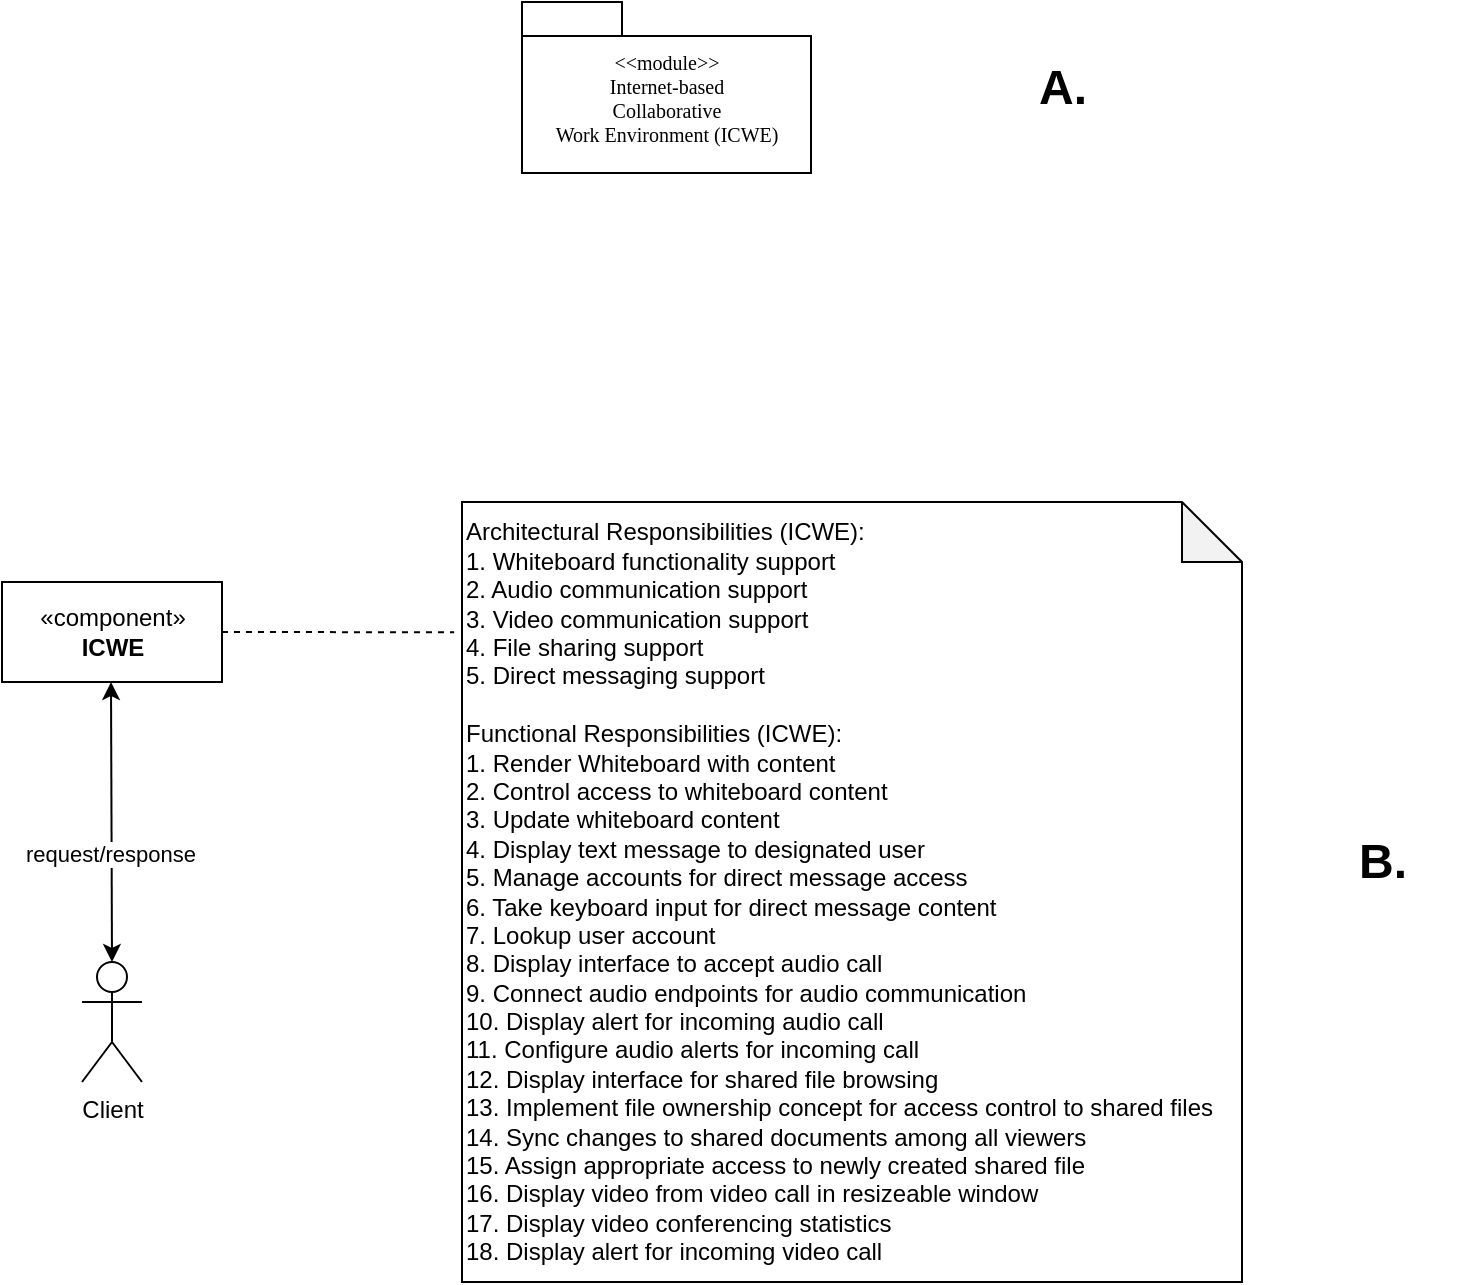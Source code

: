 <mxfile version="20.0.0" type="github" pages="6">
  <diagram name="Monolithic_System" id="b5b7bab2-c9e2-2cf4-8b2a-24fd1a2a6d21">
    <mxGraphModel dx="1192" dy="709" grid="1" gridSize="10" guides="1" tooltips="1" connect="1" arrows="1" fold="1" page="1" pageScale="1" pageWidth="827" pageHeight="1169" background="none" math="0" shadow="0">
      <root>
        <mxCell id="0" />
        <mxCell id="1" parent="0" />
        <mxCell id="6e0c8c40b5770093-7" value="" style="group" parent="1" vertex="1" connectable="0">
          <mxGeometry x="320" y="40" width="144.5" height="85.5" as="geometry" />
        </mxCell>
        <mxCell id="6e0c8c40b5770093-8" value="&lt;span style=&quot;font-weight: normal;&quot;&gt;&amp;lt;&amp;lt;module&amp;gt;&amp;gt;&lt;br&gt;Internet-based &lt;br&gt;Collaborative &lt;br&gt;Work Environment (ICWE)&lt;/span&gt;" style="shape=folder;fontStyle=1;spacingTop=10;tabWidth=50;tabHeight=17;tabPosition=left;html=1;rounded=0;shadow=0;comic=0;labelBackgroundColor=none;strokeWidth=1;fontFamily=Verdana;fontSize=10;align=center;" parent="6e0c8c40b5770093-7" vertex="1">
          <mxGeometry width="144.5" height="85.5" as="geometry" />
        </mxCell>
        <mxCell id="LKQvTQKGH9wQOqA-eibF-2" value="«component»&lt;br&gt;&lt;b&gt;ICWE&lt;/b&gt;" style="html=1;" vertex="1" parent="1">
          <mxGeometry x="60" y="330" width="110" height="50" as="geometry" />
        </mxCell>
        <mxCell id="LKQvTQKGH9wQOqA-eibF-3" value="Client" style="shape=umlActor;verticalLabelPosition=bottom;verticalAlign=top;html=1;" vertex="1" parent="1">
          <mxGeometry x="100" y="520" width="30" height="60" as="geometry" />
        </mxCell>
        <mxCell id="LKQvTQKGH9wQOqA-eibF-7" value="Architectural Responsibilities (ICWE):&lt;br&gt;1. Whiteboard functionality support&lt;br&gt;2. Audio communication support&lt;br&gt;3. Video communication support&lt;br&gt;4. File sharing support&lt;br&gt;5. Direct messaging support&lt;br&gt;&lt;br&gt;Functional Responsibilities (ICWE):&lt;br&gt;1. Render Whiteboard with content&lt;br&gt;2. Control access to whiteboard content&lt;br&gt;3. Update whiteboard content&lt;br&gt;4. Display text message to designated user&lt;br&gt;5. Manage accounts for direct message access&lt;br&gt;6. Take keyboard input for direct message content&lt;br&gt;7. Lookup user account&lt;br&gt;8. Display interface to accept audio call&lt;br&gt;9. Connect audio endpoints for audio communication&lt;br&gt;10. Display alert for incoming audio call&lt;br&gt;11. Configure audio alerts for incoming call&lt;br&gt;12. Display interface for shared file browsing&lt;br&gt;13. Implement file ownership concept for access control to shared files&lt;br&gt;14. Sync changes to shared documents among all viewers&lt;br&gt;15. Assign appropriate access to newly created shared file&lt;br&gt;16. Display video from video call in resizeable window&lt;br&gt;17. Display video conferencing statistics&lt;br&gt;18. Display alert for incoming video call" style="shape=note;whiteSpace=wrap;html=1;backgroundOutline=1;darkOpacity=0.05;align=left;" vertex="1" parent="1">
          <mxGeometry x="290" y="290" width="390" height="390" as="geometry" />
        </mxCell>
        <mxCell id="LKQvTQKGH9wQOqA-eibF-8" value="" style="endArrow=none;dashed=1;html=1;rounded=0;exitX=1;exitY=0.5;exitDx=0;exitDy=0;entryX=-0.01;entryY=0.167;entryDx=0;entryDy=0;entryPerimeter=0;" edge="1" parent="1" source="LKQvTQKGH9wQOqA-eibF-2" target="LKQvTQKGH9wQOqA-eibF-7">
          <mxGeometry width="50" height="50" relative="1" as="geometry">
            <mxPoint x="280" y="460" as="sourcePoint" />
            <mxPoint x="260" y="355" as="targetPoint" />
          </mxGeometry>
        </mxCell>
        <mxCell id="hjZoD3t8PuxbI381Uc0d-1" value="" style="endArrow=classic;startArrow=classic;html=1;rounded=0;entryX=0.5;entryY=1;entryDx=0;entryDy=0;" edge="1" parent="1">
          <mxGeometry width="50" height="50" relative="1" as="geometry">
            <mxPoint x="115" y="520" as="sourcePoint" />
            <mxPoint x="114.5" y="380" as="targetPoint" />
          </mxGeometry>
        </mxCell>
        <mxCell id="hjZoD3t8PuxbI381Uc0d-2" value="request/response" style="edgeLabel;html=1;align=center;verticalAlign=middle;resizable=0;points=[];" vertex="1" connectable="0" parent="hjZoD3t8PuxbI381Uc0d-1">
          <mxGeometry x="-0.219" y="1" relative="1" as="geometry">
            <mxPoint as="offset" />
          </mxGeometry>
        </mxCell>
        <mxCell id="5pPuV2d7UCSQy235RA19-1" value="A." style="text;strokeColor=none;fillColor=none;html=1;fontSize=24;fontStyle=1;verticalAlign=middle;align=center;" vertex="1" parent="1">
          <mxGeometry x="540" y="62.75" width="100" height="40" as="geometry" />
        </mxCell>
        <mxCell id="5pPuV2d7UCSQy235RA19-2" value="B." style="text;strokeColor=none;fillColor=none;html=1;fontSize=24;fontStyle=1;verticalAlign=middle;align=center;" vertex="1" parent="1">
          <mxGeometry x="700" y="450" width="100" height="40" as="geometry" />
        </mxCell>
      </root>
    </mxGraphModel>
  </diagram>
  <diagram id="VUu82WRilhvnNbYN9RwU" name="AD1_Whiteboard">
    <mxGraphModel dx="1990" dy="709" grid="1" gridSize="10" guides="1" tooltips="1" connect="1" arrows="1" fold="1" page="1" pageScale="1" pageWidth="850" pageHeight="1100" math="0" shadow="0">
      <root>
        <mxCell id="0" />
        <mxCell id="1" parent="0" />
        <mxCell id="Ohk-mXpAywFLgfQ5HTXF-1" value="" style="group" vertex="1" connectable="0" parent="1">
          <mxGeometry x="-480" y="20" width="144.5" height="85.5" as="geometry" />
        </mxCell>
        <mxCell id="Ohk-mXpAywFLgfQ5HTXF-2" value="&lt;span style=&quot;font-weight: normal;&quot;&gt;&amp;lt;&amp;lt;module&amp;gt;&amp;gt;&lt;br&gt;Internet-based &lt;br&gt;Collaborative &lt;br&gt;Work Environment (ICWE)&lt;/span&gt;" style="shape=folder;fontStyle=1;spacingTop=10;tabWidth=50;tabHeight=17;tabPosition=left;html=1;rounded=0;shadow=0;comic=0;labelBackgroundColor=none;strokeWidth=1;fontFamily=Verdana;fontSize=10;align=center;" vertex="1" parent="Ohk-mXpAywFLgfQ5HTXF-1">
          <mxGeometry width="144.5" height="85.5" as="geometry" />
        </mxCell>
        <mxCell id="Ohk-mXpAywFLgfQ5HTXF-8" value="" style="group" vertex="1" connectable="0" parent="1">
          <mxGeometry x="-480" y="180" width="144.5" height="85.5" as="geometry" />
        </mxCell>
        <mxCell id="Ohk-mXpAywFLgfQ5HTXF-9" value="&lt;span style=&quot;font-weight: normal;&quot;&gt;&amp;lt;&amp;lt;module&amp;gt;&amp;gt;&lt;br&gt;Whiteboard&lt;br&gt;&lt;/span&gt;" style="shape=folder;fontStyle=1;spacingTop=10;tabWidth=50;tabHeight=17;tabPosition=left;html=1;rounded=0;shadow=0;comic=0;labelBackgroundColor=none;strokeWidth=1;fontFamily=Verdana;fontSize=10;align=center;" vertex="1" parent="Ohk-mXpAywFLgfQ5HTXF-8">
          <mxGeometry width="144.5" height="85.5" as="geometry" />
        </mxCell>
        <mxCell id="Ohk-mXpAywFLgfQ5HTXF-10" value="" style="endArrow=diamondThin;endFill=0;endSize=24;html=1;rounded=0;exitX=0;exitY=0;exitDx=97.25;exitDy=17;exitPerimeter=0;entryX=0.671;entryY=0.994;entryDx=0;entryDy=0;entryPerimeter=0;" edge="1" parent="1" source="Ohk-mXpAywFLgfQ5HTXF-9" target="Ohk-mXpAywFLgfQ5HTXF-2">
          <mxGeometry width="160" relative="1" as="geometry">
            <mxPoint x="-500" y="210" as="sourcePoint" />
            <mxPoint x="-340" y="210" as="targetPoint" />
          </mxGeometry>
        </mxCell>
        <mxCell id="tOxHjZXBMQgUaD9UDvFd-1" value="«component»&lt;br&gt;&lt;b&gt;ICWE&lt;/b&gt;" style="html=1;" vertex="1" parent="1">
          <mxGeometry x="-770" y="470" width="110" height="50" as="geometry" />
        </mxCell>
        <mxCell id="tOxHjZXBMQgUaD9UDvFd-2" value="Client" style="shape=umlActor;verticalLabelPosition=bottom;verticalAlign=top;html=1;" vertex="1" parent="1">
          <mxGeometry x="-650" y="880" width="30" height="60" as="geometry" />
        </mxCell>
        <mxCell id="tOxHjZXBMQgUaD9UDvFd-4" value="Architectural Responsibilities (ICWE):&lt;br&gt;2. Audio communication support&lt;br&gt;3. Video communication support&lt;br&gt;4. File sharing support&lt;br&gt;5. Direct messaging support&lt;br&gt;&lt;br&gt;Functional Responsibilities (ICWE):&lt;br&gt;4. Display text message to designated user&lt;br&gt;5. Manage accounts for direct message access&lt;br&gt;6. Take keyboard input for direct message content&lt;br&gt;7. Lookup user account&lt;br&gt;8. Display interface to accept audio call&lt;br&gt;9. Connect audio endpoints for audio communication&lt;br&gt;10. Display alert for incoming audio call&lt;br&gt;11. Configure audio alerts for incoming call&lt;br&gt;12. Display interface for shared file browsing&lt;br&gt;13. Implement file ownership concept for access control to shared files&lt;br&gt;14. Sync changes to shared documents among all viewers&lt;br&gt;15. Assign appropriate access to newly created shared file&lt;br&gt;16. Display video from video call in resizeable window&lt;br&gt;17. Display video conferencing statistics&lt;br&gt;18. Display alert for incoming video call" style="shape=note;whiteSpace=wrap;html=1;backgroundOutline=1;darkOpacity=0.05;align=left;" vertex="1" parent="1">
          <mxGeometry x="-310" y="360" width="390" height="360" as="geometry" />
        </mxCell>
        <mxCell id="tOxHjZXBMQgUaD9UDvFd-5" value="«component»&lt;br&gt;&lt;b&gt;Whiteboard&lt;br&gt;Controller&lt;/b&gt;" style="html=1;" vertex="1" parent="1">
          <mxGeometry x="-590" y="540" width="110" height="50" as="geometry" />
        </mxCell>
        <mxCell id="tOxHjZXBMQgUaD9UDvFd-6" value="Architectural Responsibilities (ICWE):&lt;br&gt;1. Whiteboard functionality support&lt;br&gt;&lt;br&gt;Functional Responsibilities (ICWE):&lt;br&gt;1. Render Whiteboard with content&lt;br&gt;2. Control access to whiteboard content&lt;br&gt;3. Update whiteboard content" style="shape=note;whiteSpace=wrap;html=1;backgroundOutline=1;darkOpacity=0.05;align=left;" vertex="1" parent="1">
          <mxGeometry x="-310" y="740" width="250" height="140" as="geometry" />
        </mxCell>
        <mxCell id="tOxHjZXBMQgUaD9UDvFd-7" value="«component»&lt;br&gt;&lt;b&gt;Load Balancer&lt;/b&gt;" style="html=1;" vertex="1" parent="1">
          <mxGeometry x="-690" y="685" width="110" height="50" as="geometry" />
        </mxCell>
        <mxCell id="tOxHjZXBMQgUaD9UDvFd-8" value="" style="endArrow=none;dashed=1;html=1;rounded=0;exitX=1;exitY=0.5;exitDx=0;exitDy=0;entryX=-0.013;entryY=0.375;entryDx=0;entryDy=0;entryPerimeter=0;" edge="1" parent="1" source="tOxHjZXBMQgUaD9UDvFd-1" target="tOxHjZXBMQgUaD9UDvFd-4">
          <mxGeometry width="50" height="50" relative="1" as="geometry">
            <mxPoint x="-290" y="690" as="sourcePoint" />
            <mxPoint x="-320" y="525" as="targetPoint" />
          </mxGeometry>
        </mxCell>
        <mxCell id="tOxHjZXBMQgUaD9UDvFd-9" value="" style="endArrow=none;dashed=1;html=1;rounded=0;exitX=1;exitY=0.5;exitDx=0;exitDy=0;entryX=0;entryY=0.5;entryDx=0;entryDy=0;entryPerimeter=0;" edge="1" parent="1" source="tOxHjZXBMQgUaD9UDvFd-5" target="tOxHjZXBMQgUaD9UDvFd-6">
          <mxGeometry width="50" height="50" relative="1" as="geometry">
            <mxPoint x="-290" y="690" as="sourcePoint" />
            <mxPoint x="-240" y="640" as="targetPoint" />
            <Array as="points">
              <mxPoint x="-420" y="565" />
              <mxPoint x="-420" y="810" />
            </Array>
          </mxGeometry>
        </mxCell>
        <mxCell id="tOxHjZXBMQgUaD9UDvFd-10" value="" style="endArrow=classic;html=1;rounded=0;exitX=0.5;exitY=0;exitDx=0;exitDy=0;entryX=0.5;entryY=1;entryDx=0;entryDy=0;" edge="1" parent="1" source="tOxHjZXBMQgUaD9UDvFd-7" target="tOxHjZXBMQgUaD9UDvFd-1">
          <mxGeometry width="50" height="50" relative="1" as="geometry">
            <mxPoint x="-290" y="690" as="sourcePoint" />
            <mxPoint x="-240" y="640" as="targetPoint" />
            <Array as="points">
              <mxPoint x="-635" y="640" />
              <mxPoint x="-715" y="640" />
            </Array>
          </mxGeometry>
        </mxCell>
        <mxCell id="tOxHjZXBMQgUaD9UDvFd-11" value="request" style="edgeLabel;html=1;align=center;verticalAlign=middle;resizable=0;points=[];" vertex="1" connectable="0" parent="tOxHjZXBMQgUaD9UDvFd-10">
          <mxGeometry x="-0.306" y="-2" relative="1" as="geometry">
            <mxPoint as="offset" />
          </mxGeometry>
        </mxCell>
        <mxCell id="tOxHjZXBMQgUaD9UDvFd-12" value="" style="endArrow=classic;html=1;rounded=0;exitX=1;exitY=0.5;exitDx=0;exitDy=0;entryX=0.5;entryY=1;entryDx=0;entryDy=0;" edge="1" parent="1" source="tOxHjZXBMQgUaD9UDvFd-7" target="tOxHjZXBMQgUaD9UDvFd-5">
          <mxGeometry width="50" height="50" relative="1" as="geometry">
            <mxPoint x="-810" y="770" as="sourcePoint" />
            <mxPoint x="-760" y="720" as="targetPoint" />
            <Array as="points">
              <mxPoint x="-535" y="710" />
            </Array>
          </mxGeometry>
        </mxCell>
        <mxCell id="tOxHjZXBMQgUaD9UDvFd-13" value="request" style="edgeLabel;html=1;align=center;verticalAlign=middle;resizable=0;points=[];" vertex="1" connectable="0" parent="tOxHjZXBMQgUaD9UDvFd-12">
          <mxGeometry x="0.285" relative="1" as="geometry">
            <mxPoint as="offset" />
          </mxGeometry>
        </mxCell>
        <mxCell id="tOxHjZXBMQgUaD9UDvFd-14" value="" style="endArrow=classic;html=1;rounded=0;exitX=0;exitY=0.5;exitDx=0;exitDy=0;entryX=0;entryY=0.5;entryDx=0;entryDy=0;" edge="1" parent="1" source="tOxHjZXBMQgUaD9UDvFd-1" target="tOxHjZXBMQgUaD9UDvFd-7">
          <mxGeometry width="50" height="50" relative="1" as="geometry">
            <mxPoint x="-880" y="710" as="sourcePoint" />
            <mxPoint x="-830" y="660" as="targetPoint" />
            <Array as="points">
              <mxPoint x="-820" y="495" />
              <mxPoint x="-820" y="710" />
            </Array>
          </mxGeometry>
        </mxCell>
        <mxCell id="tOxHjZXBMQgUaD9UDvFd-15" value="response" style="edgeLabel;html=1;align=center;verticalAlign=middle;resizable=0;points=[];" vertex="1" connectable="0" parent="tOxHjZXBMQgUaD9UDvFd-14">
          <mxGeometry x="-0.068" relative="1" as="geometry">
            <mxPoint as="offset" />
          </mxGeometry>
        </mxCell>
        <mxCell id="tOxHjZXBMQgUaD9UDvFd-16" value="" style="endArrow=classic;html=1;rounded=0;exitX=0;exitY=0.5;exitDx=0;exitDy=0;entryX=0.75;entryY=0;entryDx=0;entryDy=0;" edge="1" parent="1" source="tOxHjZXBMQgUaD9UDvFd-5" target="tOxHjZXBMQgUaD9UDvFd-7">
          <mxGeometry width="50" height="50" relative="1" as="geometry">
            <mxPoint x="-650" y="620" as="sourcePoint" />
            <mxPoint x="-610" y="680" as="targetPoint" />
            <Array as="points">
              <mxPoint x="-610" y="565" />
            </Array>
          </mxGeometry>
        </mxCell>
        <mxCell id="tOxHjZXBMQgUaD9UDvFd-17" value="response" style="edgeLabel;html=1;align=center;verticalAlign=middle;resizable=0;points=[];" vertex="1" connectable="0" parent="tOxHjZXBMQgUaD9UDvFd-16">
          <mxGeometry x="-0.273" y="2" relative="1" as="geometry">
            <mxPoint as="offset" />
          </mxGeometry>
        </mxCell>
        <mxCell id="jQo_T34HJ9pNr9LAfmKF-1" value="" style="endArrow=classic;startArrow=classic;html=1;rounded=0;entryX=0.5;entryY=1;entryDx=0;entryDy=0;" edge="1" parent="1">
          <mxGeometry width="50" height="50" relative="1" as="geometry">
            <mxPoint x="-635" y="880" as="sourcePoint" />
            <mxPoint x="-635.5" y="735" as="targetPoint" />
          </mxGeometry>
        </mxCell>
        <mxCell id="jQo_T34HJ9pNr9LAfmKF-2" value="request/response" style="edgeLabel;html=1;align=center;verticalAlign=middle;resizable=0;points=[];" vertex="1" connectable="0" parent="jQo_T34HJ9pNr9LAfmKF-1">
          <mxGeometry x="-0.219" y="1" relative="1" as="geometry">
            <mxPoint as="offset" />
          </mxGeometry>
        </mxCell>
        <mxCell id="pFMlUey6EAeHhHg04LWh-1" value="C." style="text;strokeColor=none;fillColor=none;html=1;fontSize=24;fontStyle=1;verticalAlign=middle;align=center;" vertex="1" parent="1">
          <mxGeometry x="-250" y="105.5" width="100" height="40" as="geometry" />
        </mxCell>
        <mxCell id="pFMlUey6EAeHhHg04LWh-2" value="D." style="text;strokeColor=none;fillColor=none;html=1;fontSize=24;fontStyle=1;verticalAlign=middle;align=center;" vertex="1" parent="1">
          <mxGeometry x="-480" y="410" width="100" height="40" as="geometry" />
        </mxCell>
      </root>
    </mxGraphModel>
  </diagram>
  <diagram id="_xwD0u1POeS3M6MNMzWn" name="AD2_Audio">
    <mxGraphModel dx="1990" dy="709" grid="1" gridSize="10" guides="1" tooltips="1" connect="1" arrows="1" fold="1" page="1" pageScale="1" pageWidth="850" pageHeight="1100" math="0" shadow="0">
      <root>
        <mxCell id="0" />
        <mxCell id="1" parent="0" />
        <mxCell id="YCwrLCV1L26kMmIwAUxu-1" value="" style="group" vertex="1" connectable="0" parent="1">
          <mxGeometry x="-541" y="20" width="144.5" height="85.5" as="geometry" />
        </mxCell>
        <mxCell id="YCwrLCV1L26kMmIwAUxu-2" value="&lt;span style=&quot;font-weight: normal;&quot;&gt;&amp;lt;&amp;lt;module&amp;gt;&amp;gt;&lt;br&gt;Internet-based &lt;br&gt;Collaborative &lt;br&gt;Work Environment (ICWE)&lt;/span&gt;" style="shape=folder;fontStyle=1;spacingTop=10;tabWidth=50;tabHeight=17;tabPosition=left;html=1;rounded=0;shadow=0;comic=0;labelBackgroundColor=none;strokeWidth=1;fontFamily=Verdana;fontSize=10;align=center;" vertex="1" parent="YCwrLCV1L26kMmIwAUxu-1">
          <mxGeometry width="144.5" height="85.5" as="geometry" />
        </mxCell>
        <mxCell id="YCwrLCV1L26kMmIwAUxu-3" value="«component»&lt;br&gt;&lt;b&gt;ICWE&lt;/b&gt;" style="html=1;" vertex="1" parent="1">
          <mxGeometry x="-290" y="540" width="110" height="50" as="geometry" />
        </mxCell>
        <mxCell id="YCwrLCV1L26kMmIwAUxu-4" value="Client" style="shape=umlActor;verticalLabelPosition=bottom;verticalAlign=top;html=1;" vertex="1" parent="1">
          <mxGeometry x="-250" y="1010" width="30" height="60" as="geometry" />
        </mxCell>
        <mxCell id="YCwrLCV1L26kMmIwAUxu-6" value="Architectural Responsibilities (ICWE):&lt;br&gt;3. Video communication support&lt;br&gt;4. File sharing support&lt;br&gt;5. Direct messaging support&lt;br&gt;&lt;br&gt;Functional Responsibilities (ICWE):&lt;br&gt;4. Display text message to designated user&lt;br&gt;5. Manage accounts for direct message access&lt;br&gt;6. Take keyboard input for direct message content&lt;br&gt;7. Lookup user account&lt;br&gt;12. Display interface for shared file browsing&lt;br&gt;13. Implement file ownership concept for access control to shared files&lt;br&gt;14. Sync changes to shared documents among all viewers&lt;br&gt;15. Assign appropriate access to newly created shared file&lt;br&gt;16. Display video from video call in resizeable window&lt;br&gt;17. Display video conferencing statistics&lt;br&gt;18. Display alert for incoming video call" style="shape=note;whiteSpace=wrap;html=1;backgroundOutline=1;darkOpacity=0.05;align=left;" vertex="1" parent="1">
          <mxGeometry x="100" y="554.5" width="390" height="280" as="geometry" />
        </mxCell>
        <mxCell id="YCwrLCV1L26kMmIwAUxu-7" value="" style="group" vertex="1" connectable="0" parent="1">
          <mxGeometry x="-650" y="230" width="144.5" height="85.5" as="geometry" />
        </mxCell>
        <mxCell id="YCwrLCV1L26kMmIwAUxu-8" value="&lt;span style=&quot;font-weight: normal;&quot;&gt;&amp;lt;&amp;lt;module&amp;gt;&amp;gt;&lt;br&gt;Whiteboard&lt;br&gt;&lt;/span&gt;" style="shape=folder;fontStyle=1;spacingTop=10;tabWidth=50;tabHeight=17;tabPosition=left;html=1;rounded=0;shadow=0;comic=0;labelBackgroundColor=none;strokeWidth=1;fontFamily=Verdana;fontSize=10;align=center;" vertex="1" parent="YCwrLCV1L26kMmIwAUxu-7">
          <mxGeometry width="144.5" height="85.5" as="geometry" />
        </mxCell>
        <mxCell id="YCwrLCV1L26kMmIwAUxu-9" value="" style="endArrow=diamondThin;endFill=0;endSize=24;html=1;rounded=0;" edge="1" parent="1" target="YCwrLCV1L26kMmIwAUxu-2">
          <mxGeometry width="160" relative="1" as="geometry">
            <mxPoint x="-471" y="170" as="sourcePoint" />
            <mxPoint x="-471" y="110" as="targetPoint" />
          </mxGeometry>
        </mxCell>
        <mxCell id="YCwrLCV1L26kMmIwAUxu-10" value="«component»&lt;br&gt;&lt;b&gt;Whiteboard&lt;br&gt;Controller&lt;/b&gt;" style="html=1;" vertex="1" parent="1">
          <mxGeometry x="-170" y="714.5" width="110" height="50" as="geometry" />
        </mxCell>
        <mxCell id="YCwrLCV1L26kMmIwAUxu-11" value="Architectural Responsibilities (Whiteboard Controller):&lt;br&gt;1. Whiteboard functionality support&lt;br&gt;&lt;br&gt;Functional Responsibilities (Whiteboard Controller):&lt;br&gt;1. Render Whiteboard with content&lt;br&gt;2. Control access to whiteboard content&lt;br&gt;3. Update whiteboard content" style="shape=note;whiteSpace=wrap;html=1;backgroundOutline=1;darkOpacity=0.05;align=left;" vertex="1" parent="1">
          <mxGeometry x="100" y="854.5" width="390" height="140" as="geometry" />
        </mxCell>
        <mxCell id="YCwrLCV1L26kMmIwAUxu-12" value="«component»&lt;br&gt;&lt;b&gt;Load Balancer&lt;/b&gt;" style="html=1;" vertex="1" parent="1">
          <mxGeometry x="-290" y="844.5" width="110" height="50" as="geometry" />
        </mxCell>
        <mxCell id="YCwrLCV1L26kMmIwAUxu-17" value="" style="group" vertex="1" connectable="0" parent="1">
          <mxGeometry x="-420" y="230" width="144.5" height="85.5" as="geometry" />
        </mxCell>
        <mxCell id="YCwrLCV1L26kMmIwAUxu-18" value="&lt;span style=&quot;font-weight: normal;&quot;&gt;&amp;lt;&amp;lt;module&amp;gt;&amp;gt;&lt;br&gt;Audio Communicator&lt;br&gt;&lt;/span&gt;" style="shape=folder;fontStyle=1;spacingTop=10;tabWidth=50;tabHeight=17;tabPosition=left;html=1;rounded=0;shadow=0;comic=0;labelBackgroundColor=none;strokeWidth=1;fontFamily=Verdana;fontSize=10;align=center;" vertex="1" parent="YCwrLCV1L26kMmIwAUxu-17">
          <mxGeometry width="144.5" height="85.5" as="geometry" />
        </mxCell>
        <mxCell id="YCwrLCV1L26kMmIwAUxu-19" value="" style="endArrow=none;html=1;rounded=0;exitX=0;exitY=0;exitDx=97.25;exitDy=17;exitPerimeter=0;" edge="1" parent="1" source="YCwrLCV1L26kMmIwAUxu-8">
          <mxGeometry width="50" height="50" relative="1" as="geometry">
            <mxPoint x="-531" y="370" as="sourcePoint" />
            <mxPoint x="-471" y="170" as="targetPoint" />
            <Array as="points">
              <mxPoint x="-553" y="170" />
            </Array>
          </mxGeometry>
        </mxCell>
        <mxCell id="YCwrLCV1L26kMmIwAUxu-20" value="" style="endArrow=none;html=1;rounded=0;exitX=0.692;exitY=0.234;exitDx=0;exitDy=0;exitPerimeter=0;" edge="1" parent="1" source="YCwrLCV1L26kMmIwAUxu-18">
          <mxGeometry width="50" height="50" relative="1" as="geometry">
            <mxPoint x="-320" y="240" as="sourcePoint" />
            <mxPoint x="-471" y="170" as="targetPoint" />
            <Array as="points">
              <mxPoint x="-320" y="170" />
            </Array>
          </mxGeometry>
        </mxCell>
        <mxCell id="dnj2vUu5AkYvsgBa5aYY-1" value="Architectural Responsibilities (Audio Communicator):&lt;br&gt;2. Audio communication support&lt;br&gt;&lt;br&gt;Functional Responsibilities (Audio Communicator):&lt;br&gt;8. Display interface to accept audio call&lt;br&gt;9. Connect audio endpoints for audio communication&lt;br&gt;10. Display alert for incoming audio call&lt;br&gt;11. Configure audio alerts for incoming call" style="shape=note;whiteSpace=wrap;html=1;backgroundOutline=1;darkOpacity=0.05;align=left;" vertex="1" parent="1">
          <mxGeometry x="-830" y="724.5" width="320" height="150" as="geometry" />
        </mxCell>
        <mxCell id="dnj2vUu5AkYvsgBa5aYY-2" value="«component»&lt;br&gt;&lt;b&gt;Audio&lt;br&gt;Controller&lt;/b&gt;" style="html=1;" vertex="1" parent="1">
          <mxGeometry x="-400" y="714.5" width="110" height="50" as="geometry" />
        </mxCell>
        <mxCell id="dnj2vUu5AkYvsgBa5aYY-4" value="" style="endArrow=classic;html=1;rounded=0;exitX=0;exitY=0.5;exitDx=0;exitDy=0;entryX=0.5;entryY=1;entryDx=0;entryDy=0;" edge="1" parent="1" source="YCwrLCV1L26kMmIwAUxu-12" target="dnj2vUu5AkYvsgBa5aYY-2">
          <mxGeometry width="50" height="50" relative="1" as="geometry">
            <mxPoint x="-450" y="864.5" as="sourcePoint" />
            <mxPoint x="-400" y="814.5" as="targetPoint" />
            <Array as="points">
              <mxPoint x="-345" y="869.5" />
            </Array>
          </mxGeometry>
        </mxCell>
        <mxCell id="dnj2vUu5AkYvsgBa5aYY-7" value="request" style="edgeLabel;html=1;align=center;verticalAlign=middle;resizable=0;points=[];" vertex="1" connectable="0" parent="dnj2vUu5AkYvsgBa5aYY-4">
          <mxGeometry x="0.284" y="-2" relative="1" as="geometry">
            <mxPoint as="offset" />
          </mxGeometry>
        </mxCell>
        <mxCell id="dnj2vUu5AkYvsgBa5aYY-5" value="" style="endArrow=classic;html=1;rounded=0;entryX=0.5;entryY=1;entryDx=0;entryDy=0;exitX=1;exitY=0.5;exitDx=0;exitDy=0;" edge="1" parent="1" source="YCwrLCV1L26kMmIwAUxu-12" target="YCwrLCV1L26kMmIwAUxu-10">
          <mxGeometry width="50" height="50" relative="1" as="geometry">
            <mxPoint x="-120" y="884.5" as="sourcePoint" />
            <mxPoint x="-70" y="834.5" as="targetPoint" />
            <Array as="points">
              <mxPoint x="-115" y="869.5" />
            </Array>
          </mxGeometry>
        </mxCell>
        <mxCell id="dnj2vUu5AkYvsgBa5aYY-8" value="request" style="edgeLabel;html=1;align=center;verticalAlign=middle;resizable=0;points=[];" vertex="1" connectable="0" parent="dnj2vUu5AkYvsgBa5aYY-5">
          <mxGeometry x="0.27" relative="1" as="geometry">
            <mxPoint as="offset" />
          </mxGeometry>
        </mxCell>
        <mxCell id="dnj2vUu5AkYvsgBa5aYY-6" value="" style="endArrow=classic;html=1;rounded=0;exitX=0.364;exitY=-0.02;exitDx=0;exitDy=0;entryX=0.373;entryY=0.99;entryDx=0;entryDy=0;exitPerimeter=0;entryPerimeter=0;" edge="1" parent="1" source="YCwrLCV1L26kMmIwAUxu-12" target="YCwrLCV1L26kMmIwAUxu-3">
          <mxGeometry width="50" height="50" relative="1" as="geometry">
            <mxPoint x="-260" y="774.5" as="sourcePoint" />
            <mxPoint x="-210" y="724.5" as="targetPoint" />
          </mxGeometry>
        </mxCell>
        <mxCell id="dnj2vUu5AkYvsgBa5aYY-9" value="request" style="edgeLabel;html=1;align=center;verticalAlign=middle;resizable=0;points=[];" vertex="1" connectable="0" parent="dnj2vUu5AkYvsgBa5aYY-6">
          <mxGeometry x="-0.117" y="-2" relative="1" as="geometry">
            <mxPoint as="offset" />
          </mxGeometry>
        </mxCell>
        <mxCell id="dnj2vUu5AkYvsgBa5aYY-10" value="" style="endArrow=classic;html=1;rounded=0;exitX=0;exitY=0.5;exitDx=0;exitDy=0;entryX=0;entryY=0.75;entryDx=0;entryDy=0;" edge="1" parent="1" source="dnj2vUu5AkYvsgBa5aYY-2" target="YCwrLCV1L26kMmIwAUxu-12">
          <mxGeometry width="50" height="50" relative="1" as="geometry">
            <mxPoint x="-460" y="844.5" as="sourcePoint" />
            <mxPoint x="-420" y="884.5" as="targetPoint" />
            <Array as="points">
              <mxPoint x="-430" y="739.5" />
              <mxPoint x="-430" y="882.5" />
            </Array>
          </mxGeometry>
        </mxCell>
        <mxCell id="dnj2vUu5AkYvsgBa5aYY-11" value="response" style="edgeLabel;html=1;align=center;verticalAlign=middle;resizable=0;points=[];" vertex="1" connectable="0" parent="dnj2vUu5AkYvsgBa5aYY-10">
          <mxGeometry x="0.382" y="-1" relative="1" as="geometry">
            <mxPoint as="offset" />
          </mxGeometry>
        </mxCell>
        <mxCell id="dnj2vUu5AkYvsgBa5aYY-12" value="" style="endArrow=classic;html=1;rounded=0;exitX=1;exitY=0.5;exitDx=0;exitDy=0;entryX=1;entryY=0.75;entryDx=0;entryDy=0;" edge="1" parent="1" source="YCwrLCV1L26kMmIwAUxu-10" target="YCwrLCV1L26kMmIwAUxu-12">
          <mxGeometry width="50" height="50" relative="1" as="geometry">
            <mxPoint x="-60" y="924.5" as="sourcePoint" />
            <mxPoint x="-10" y="874.5" as="targetPoint" />
            <Array as="points">
              <mxPoint x="-10" y="739.5" />
              <mxPoint x="-10" y="882.5" />
            </Array>
          </mxGeometry>
        </mxCell>
        <mxCell id="dnj2vUu5AkYvsgBa5aYY-13" value="response" style="edgeLabel;html=1;align=center;verticalAlign=middle;resizable=0;points=[];" vertex="1" connectable="0" parent="dnj2vUu5AkYvsgBa5aYY-12">
          <mxGeometry x="0.349" y="1" relative="1" as="geometry">
            <mxPoint as="offset" />
          </mxGeometry>
        </mxCell>
        <mxCell id="dnj2vUu5AkYvsgBa5aYY-18" value="«component»&lt;br&gt;&lt;b&gt;Audio&lt;br&gt;Monitor&lt;/b&gt;" style="html=1;" vertex="1" parent="1">
          <mxGeometry x="-400" y="604.5" width="110" height="50" as="geometry" />
        </mxCell>
        <mxCell id="dnj2vUu5AkYvsgBa5aYY-19" value="" style="endArrow=classic;html=1;rounded=0;exitX=0.25;exitY=1;exitDx=0;exitDy=0;entryX=0.25;entryY=0;entryDx=0;entryDy=0;" edge="1" parent="1" source="dnj2vUu5AkYvsgBa5aYY-18" target="dnj2vUu5AkYvsgBa5aYY-2">
          <mxGeometry width="50" height="50" relative="1" as="geometry">
            <mxPoint x="-480" y="674.5" as="sourcePoint" />
            <mxPoint x="-430" y="624.5" as="targetPoint" />
          </mxGeometry>
        </mxCell>
        <mxCell id="dnj2vUu5AkYvsgBa5aYY-22" value="command" style="edgeLabel;html=1;align=center;verticalAlign=middle;resizable=0;points=[];" vertex="1" connectable="0" parent="dnj2vUu5AkYvsgBa5aYY-19">
          <mxGeometry x="-0.233" y="-1" relative="1" as="geometry">
            <mxPoint as="offset" />
          </mxGeometry>
        </mxCell>
        <mxCell id="dnj2vUu5AkYvsgBa5aYY-20" value="" style="endArrow=classic;startArrow=classic;html=1;rounded=0;entryX=0.75;entryY=1;entryDx=0;entryDy=0;exitX=0.75;exitY=0;exitDx=0;exitDy=0;" edge="1" parent="1" source="dnj2vUu5AkYvsgBa5aYY-2" target="dnj2vUu5AkYvsgBa5aYY-18">
          <mxGeometry width="50" height="50" relative="1" as="geometry">
            <mxPoint x="-490" y="674.5" as="sourcePoint" />
            <mxPoint x="-440" y="624.5" as="targetPoint" />
          </mxGeometry>
        </mxCell>
        <mxCell id="dnj2vUu5AkYvsgBa5aYY-21" value="heartbeat" style="edgeLabel;html=1;align=center;verticalAlign=middle;resizable=0;points=[];" vertex="1" connectable="0" parent="dnj2vUu5AkYvsgBa5aYY-20">
          <mxGeometry x="0.067" y="1" relative="1" as="geometry">
            <mxPoint x="1" as="offset" />
          </mxGeometry>
        </mxCell>
        <mxCell id="dnj2vUu5AkYvsgBa5aYY-23" value="" style="endArrow=diamondThin;endFill=0;endSize=24;html=1;rounded=0;" edge="1" parent="1">
          <mxGeometry width="160" relative="1" as="geometry">
            <mxPoint x="-348.43" y="380" as="sourcePoint" />
            <mxPoint x="-347.077" y="315.5" as="targetPoint" />
          </mxGeometry>
        </mxCell>
        <mxCell id="dnj2vUu5AkYvsgBa5aYY-24" value="" style="group" vertex="1" connectable="0" parent="1">
          <mxGeometry x="-420" y="360" width="144.5" height="85.5" as="geometry" />
        </mxCell>
        <mxCell id="dnj2vUu5AkYvsgBa5aYY-25" value="&lt;span style=&quot;font-weight: normal;&quot;&gt;&amp;lt;&amp;lt;module&amp;gt;&amp;gt;&lt;br&gt;Audio Monitor&lt;br&gt;&lt;/span&gt;" style="shape=folder;fontStyle=1;spacingTop=10;tabWidth=50;tabHeight=17;tabPosition=left;html=1;rounded=0;shadow=0;comic=0;labelBackgroundColor=none;strokeWidth=1;fontFamily=Verdana;fontSize=10;align=center;" vertex="1" parent="dnj2vUu5AkYvsgBa5aYY-24">
          <mxGeometry width="144.5" height="85.5" as="geometry" />
        </mxCell>
        <mxCell id="dnj2vUu5AkYvsgBa5aYY-26" value="Architectural Responsibilities (Audio Monitor):&lt;br&gt;2. Audio communication support&lt;br&gt;&lt;br&gt;Functional Responsibilities (Audio Monitor):&lt;br&gt;19. Monitor Audio communication" style="shape=note;whiteSpace=wrap;html=1;backgroundOutline=1;darkOpacity=0.05;align=left;" vertex="1" parent="1">
          <mxGeometry x="-790" y="564.5" width="280" height="102.25" as="geometry" />
        </mxCell>
        <mxCell id="dnj2vUu5AkYvsgBa5aYY-27" value="" style="endArrow=none;dashed=1;html=1;rounded=0;exitX=0;exitY=0;exitDx=280;exitDy=66.125;exitPerimeter=0;entryX=0;entryY=0.5;entryDx=0;entryDy=0;" edge="1" parent="1" source="dnj2vUu5AkYvsgBa5aYY-26" target="dnj2vUu5AkYvsgBa5aYY-18">
          <mxGeometry width="50" height="50" relative="1" as="geometry">
            <mxPoint x="-660" y="564.5" as="sourcePoint" />
            <mxPoint x="-610" y="514.5" as="targetPoint" />
          </mxGeometry>
        </mxCell>
        <mxCell id="dnj2vUu5AkYvsgBa5aYY-28" value="" style="endArrow=none;dashed=1;html=1;rounded=0;entryX=-0.01;entryY=0.239;entryDx=0;entryDy=0;entryPerimeter=0;exitX=1;exitY=0.5;exitDx=0;exitDy=0;" edge="1" parent="1" source="YCwrLCV1L26kMmIwAUxu-3" target="YCwrLCV1L26kMmIwAUxu-6">
          <mxGeometry width="50" height="50" relative="1" as="geometry">
            <mxPoint x="-30" y="654.5" as="sourcePoint" />
            <mxPoint x="20" y="604.5" as="targetPoint" />
            <Array as="points">
              <mxPoint x="40" y="564.5" />
              <mxPoint x="40" y="621.5" />
            </Array>
          </mxGeometry>
        </mxCell>
        <mxCell id="dnj2vUu5AkYvsgBa5aYY-29" value="" style="endArrow=none;dashed=1;html=1;rounded=0;exitX=0.5;exitY=0;exitDx=0;exitDy=0;entryX=0;entryY=0.5;entryDx=0;entryDy=0;entryPerimeter=0;" edge="1" parent="1" source="YCwrLCV1L26kMmIwAUxu-10" target="YCwrLCV1L26kMmIwAUxu-11">
          <mxGeometry width="50" height="50" relative="1" as="geometry">
            <mxPoint x="-20" y="684.5" as="sourcePoint" />
            <mxPoint x="50" y="924.5" as="targetPoint" />
            <Array as="points">
              <mxPoint x="-115" y="694.5" />
              <mxPoint x="50" y="694.5" />
              <mxPoint x="50" y="924.5" />
            </Array>
          </mxGeometry>
        </mxCell>
        <mxCell id="dnj2vUu5AkYvsgBa5aYY-30" value="" style="endArrow=none;dashed=1;html=1;rounded=0;exitX=0;exitY=0;exitDx=320;exitDy=90;exitPerimeter=0;entryX=0;entryY=0.25;entryDx=0;entryDy=0;" edge="1" parent="1" source="dnj2vUu5AkYvsgBa5aYY-1" target="dnj2vUu5AkYvsgBa5aYY-2">
          <mxGeometry width="50" height="50" relative="1" as="geometry">
            <mxPoint x="-470" y="964.5" as="sourcePoint" />
            <mxPoint x="-420" y="914.5" as="targetPoint" />
            <Array as="points">
              <mxPoint x="-460" y="814.5" />
              <mxPoint x="-460" y="727.5" />
            </Array>
          </mxGeometry>
        </mxCell>
        <mxCell id="dnj2vUu5AkYvsgBa5aYY-31" value="" style="endArrow=classic;html=1;rounded=0;exitX=0.75;exitY=1;exitDx=0;exitDy=0;entryX=0.75;entryY=0;entryDx=0;entryDy=0;" edge="1" parent="1" source="YCwrLCV1L26kMmIwAUxu-3" target="YCwrLCV1L26kMmIwAUxu-12">
          <mxGeometry width="50" height="50" relative="1" as="geometry">
            <mxPoint x="-170" y="684.5" as="sourcePoint" />
            <mxPoint x="-120" y="634.5" as="targetPoint" />
          </mxGeometry>
        </mxCell>
        <mxCell id="dnj2vUu5AkYvsgBa5aYY-32" value="response" style="edgeLabel;html=1;align=center;verticalAlign=middle;resizable=0;points=[];" vertex="1" connectable="0" parent="dnj2vUu5AkYvsgBa5aYY-31">
          <mxGeometry x="-0.399" relative="1" as="geometry">
            <mxPoint as="offset" />
          </mxGeometry>
        </mxCell>
        <mxCell id="2lX-52NJHZQ5DKPjAcOM-1" value="" style="endArrow=classic;startArrow=classic;html=1;rounded=0;entryX=0.5;entryY=1;entryDx=0;entryDy=0;exitX=0.5;exitY=0;exitDx=0;exitDy=0;exitPerimeter=0;" edge="1" parent="1" source="YCwrLCV1L26kMmIwAUxu-4">
          <mxGeometry width="50" height="50" relative="1" as="geometry">
            <mxPoint x="-235" y="1104.5" as="sourcePoint" />
            <mxPoint x="-235" y="894.5" as="targetPoint" />
          </mxGeometry>
        </mxCell>
        <mxCell id="2lX-52NJHZQ5DKPjAcOM-2" value="request/response" style="edgeLabel;html=1;align=center;verticalAlign=middle;resizable=0;points=[];" vertex="1" connectable="0" parent="2lX-52NJHZQ5DKPjAcOM-1">
          <mxGeometry x="-0.219" y="1" relative="1" as="geometry">
            <mxPoint as="offset" />
          </mxGeometry>
        </mxCell>
        <mxCell id="WppVWEE8RF24WZ0sNWwi-1" value="E." style="text;strokeColor=none;fillColor=none;html=1;fontSize=24;fontStyle=1;verticalAlign=middle;align=center;" vertex="1" parent="1">
          <mxGeometry x="-240" y="50" width="100" height="40" as="geometry" />
        </mxCell>
        <mxCell id="WppVWEE8RF24WZ0sNWwi-2" value="F." style="text;strokeColor=none;fillColor=none;html=1;fontSize=24;fontStyle=1;verticalAlign=middle;align=center;" vertex="1" parent="1">
          <mxGeometry x="-425" y="540" width="100" height="40" as="geometry" />
        </mxCell>
      </root>
    </mxGraphModel>
  </diagram>
  <diagram id="dMCVpAC3-hc_wPbru7o2" name="AD3_Video">
    <mxGraphModel dx="1990" dy="709" grid="1" gridSize="10" guides="1" tooltips="1" connect="1" arrows="1" fold="1" page="1" pageScale="1" pageWidth="850" pageHeight="1100" math="0" shadow="0">
      <root>
        <mxCell id="0" />
        <mxCell id="1" parent="0" />
        <mxCell id="fEHHtrWaKa0OmCXBdp_R-1" value="" style="group" vertex="1" connectable="0" parent="1">
          <mxGeometry x="-560" y="20" width="144.5" height="85.5" as="geometry" />
        </mxCell>
        <mxCell id="fEHHtrWaKa0OmCXBdp_R-2" value="&lt;span style=&quot;font-weight: normal;&quot;&gt;&amp;lt;&amp;lt;module&amp;gt;&amp;gt;&lt;br&gt;Internet-based &lt;br&gt;Collaborative &lt;br&gt;Work Environment (ICWE)&lt;/span&gt;" style="shape=folder;fontStyle=1;spacingTop=10;tabWidth=50;tabHeight=17;tabPosition=left;html=1;rounded=0;shadow=0;comic=0;labelBackgroundColor=none;strokeWidth=1;fontFamily=Verdana;fontSize=10;align=center;" vertex="1" parent="fEHHtrWaKa0OmCXBdp_R-1">
          <mxGeometry width="144.5" height="85.5" as="geometry" />
        </mxCell>
        <mxCell id="fEHHtrWaKa0OmCXBdp_R-3" value="«component»&lt;br&gt;&lt;b&gt;ICWE&lt;/b&gt;" style="html=1;" vertex="1" parent="1">
          <mxGeometry x="-190" y="545.5" width="110" height="50" as="geometry" />
        </mxCell>
        <mxCell id="fEHHtrWaKa0OmCXBdp_R-4" value="Client" style="shape=umlActor;verticalLabelPosition=bottom;verticalAlign=top;html=1;" vertex="1" parent="1">
          <mxGeometry x="-150" y="990" width="30" height="60" as="geometry" />
        </mxCell>
        <mxCell id="fEHHtrWaKa0OmCXBdp_R-6" value="Architectural Responsibilities (ICWE):&lt;br&gt;4. File sharing support&lt;br&gt;5. Direct messaging support&lt;br&gt;&lt;br&gt;Functional Responsibilities (ICWE):&lt;br&gt;4. Display text message to designated user&lt;br&gt;5. Manage accounts for direct message access&lt;br&gt;6. Take keyboard input for direct message content&lt;br&gt;7. Lookup user account&lt;br&gt;12. Display interface for shared file browsing&lt;br&gt;13. Implement file ownership concept for access control to shared files&lt;br&gt;14. Sync changes to shared documents among all viewers&lt;br&gt;15. Assign appropriate access to newly created shared file" style="shape=note;whiteSpace=wrap;html=1;backgroundOutline=1;darkOpacity=0.05;align=left;" vertex="1" parent="1">
          <mxGeometry x="-840" y="440" width="390" height="220" as="geometry" />
        </mxCell>
        <mxCell id="fEHHtrWaKa0OmCXBdp_R-7" value="" style="group" vertex="1" connectable="0" parent="1">
          <mxGeometry x="-670" y="200" width="110" height="70" as="geometry" />
        </mxCell>
        <mxCell id="fEHHtrWaKa0OmCXBdp_R-8" value="&lt;span style=&quot;font-weight: normal;&quot;&gt;&amp;lt;&amp;lt;module&amp;gt;&amp;gt;&lt;br&gt;Whiteboard&lt;br&gt;&lt;/span&gt;" style="shape=folder;fontStyle=1;spacingTop=10;tabWidth=50;tabHeight=17;tabPosition=left;html=1;rounded=0;shadow=0;comic=0;labelBackgroundColor=none;strokeWidth=1;fontFamily=Verdana;fontSize=10;align=center;" vertex="1" parent="fEHHtrWaKa0OmCXBdp_R-7">
          <mxGeometry width="110" height="70" as="geometry" />
        </mxCell>
        <mxCell id="fEHHtrWaKa0OmCXBdp_R-9" value="" style="endArrow=diamondThin;endFill=0;endSize=24;html=1;rounded=0;" edge="1" parent="1" target="fEHHtrWaKa0OmCXBdp_R-2">
          <mxGeometry width="160" relative="1" as="geometry">
            <mxPoint x="-490" y="170" as="sourcePoint" />
            <mxPoint x="-490" y="110" as="targetPoint" />
          </mxGeometry>
        </mxCell>
        <mxCell id="fEHHtrWaKa0OmCXBdp_R-10" value="«component»&lt;br&gt;&lt;b&gt;Whiteboard&lt;br&gt;Controller&lt;/b&gt;" style="html=1;" vertex="1" parent="1">
          <mxGeometry x="-70" y="720" width="110" height="50" as="geometry" />
        </mxCell>
        <mxCell id="fEHHtrWaKa0OmCXBdp_R-11" value="Architectural Responsibilities (Whiteboard Controller):&lt;br&gt;1. Whiteboard functionality support&lt;br&gt;&lt;br&gt;Functional Responsibilities (Whiteboard Controller):&lt;br&gt;1. Render Whiteboard with content&lt;br&gt;2. Control access to whiteboard content&lt;br&gt;3. Update whiteboard content" style="shape=note;whiteSpace=wrap;html=1;backgroundOutline=1;darkOpacity=0.05;align=left;" vertex="1" parent="1">
          <mxGeometry x="200" y="796.13" width="390" height="140" as="geometry" />
        </mxCell>
        <mxCell id="fEHHtrWaKa0OmCXBdp_R-12" value="«component»&lt;br&gt;&lt;b&gt;Load Balancer&lt;/b&gt;" style="html=1;" vertex="1" parent="1">
          <mxGeometry x="-190" y="850" width="110" height="50" as="geometry" />
        </mxCell>
        <mxCell id="fEHHtrWaKa0OmCXBdp_R-13" value="" style="group" vertex="1" connectable="0" parent="1">
          <mxGeometry x="-519" y="200" width="110" height="70" as="geometry" />
        </mxCell>
        <mxCell id="fEHHtrWaKa0OmCXBdp_R-14" value="&lt;span style=&quot;font-weight: normal;&quot;&gt;&amp;lt;&amp;lt;module&amp;gt;&amp;gt;&lt;br&gt;Audio Communicator&lt;br&gt;&lt;/span&gt;" style="shape=folder;fontStyle=1;spacingTop=10;tabWidth=50;tabHeight=17;tabPosition=left;html=1;rounded=0;shadow=0;comic=0;labelBackgroundColor=none;strokeWidth=1;fontFamily=Verdana;fontSize=10;align=center;" vertex="1" parent="fEHHtrWaKa0OmCXBdp_R-13">
          <mxGeometry width="110" height="70" as="geometry" />
        </mxCell>
        <mxCell id="fEHHtrWaKa0OmCXBdp_R-15" value="" style="endArrow=none;html=1;rounded=0;exitX=0;exitY=0;exitDx=97.25;exitDy=17;exitPerimeter=0;" edge="1" parent="1" source="fEHHtrWaKa0OmCXBdp_R-8">
          <mxGeometry width="50" height="50" relative="1" as="geometry">
            <mxPoint x="-550" y="370" as="sourcePoint" />
            <mxPoint x="-490" y="170" as="targetPoint" />
            <Array as="points">
              <mxPoint x="-572" y="170" />
            </Array>
          </mxGeometry>
        </mxCell>
        <mxCell id="fEHHtrWaKa0OmCXBdp_R-16" value="" style="endArrow=none;html=1;rounded=0;exitX=0.692;exitY=0.234;exitDx=0;exitDy=0;exitPerimeter=0;" edge="1" parent="1" source="fEHHtrWaKa0OmCXBdp_R-14">
          <mxGeometry width="50" height="50" relative="1" as="geometry">
            <mxPoint x="-339" y="240" as="sourcePoint" />
            <mxPoint x="-490" y="170" as="targetPoint" />
            <Array as="points">
              <mxPoint x="-443" y="170" />
            </Array>
          </mxGeometry>
        </mxCell>
        <mxCell id="fEHHtrWaKa0OmCXBdp_R-17" value="Architectural Responsibilities (Audio Communicator):&lt;br&gt;2. Audio communication support&lt;br&gt;&lt;br&gt;Functional Responsibilities (Audio Communicator):&lt;br&gt;8. Display interface to accept audio call&lt;br&gt;9. Connect audio endpoints for audio communication&lt;br&gt;10. Display alert for incoming audio call&lt;br&gt;11. Configure audio alerts for incoming call" style="shape=note;whiteSpace=wrap;html=1;backgroundOutline=1;darkOpacity=0.05;align=left;" vertex="1" parent="1">
          <mxGeometry x="-770" y="830" width="320" height="150" as="geometry" />
        </mxCell>
        <mxCell id="fEHHtrWaKa0OmCXBdp_R-18" value="«component»&lt;br&gt;&lt;b&gt;Audio&lt;br&gt;Controller&lt;/b&gt;" style="html=1;" vertex="1" parent="1">
          <mxGeometry x="-300" y="720" width="110" height="50" as="geometry" />
        </mxCell>
        <mxCell id="fEHHtrWaKa0OmCXBdp_R-19" value="" style="endArrow=classic;html=1;rounded=0;exitX=0;exitY=0.5;exitDx=0;exitDy=0;entryX=0.5;entryY=1;entryDx=0;entryDy=0;" edge="1" parent="1" source="fEHHtrWaKa0OmCXBdp_R-12" target="fEHHtrWaKa0OmCXBdp_R-18">
          <mxGeometry width="50" height="50" relative="1" as="geometry">
            <mxPoint x="-350" y="870" as="sourcePoint" />
            <mxPoint x="-300" y="820" as="targetPoint" />
            <Array as="points">
              <mxPoint x="-245" y="875" />
            </Array>
          </mxGeometry>
        </mxCell>
        <mxCell id="fEHHtrWaKa0OmCXBdp_R-20" value="request" style="edgeLabel;html=1;align=center;verticalAlign=middle;resizable=0;points=[];" vertex="1" connectable="0" parent="fEHHtrWaKa0OmCXBdp_R-19">
          <mxGeometry x="0.284" y="-2" relative="1" as="geometry">
            <mxPoint as="offset" />
          </mxGeometry>
        </mxCell>
        <mxCell id="fEHHtrWaKa0OmCXBdp_R-21" value="" style="endArrow=classic;html=1;rounded=0;entryX=0.5;entryY=1;entryDx=0;entryDy=0;exitX=1;exitY=0.5;exitDx=0;exitDy=0;" edge="1" parent="1" source="fEHHtrWaKa0OmCXBdp_R-12" target="fEHHtrWaKa0OmCXBdp_R-10">
          <mxGeometry width="50" height="50" relative="1" as="geometry">
            <mxPoint x="-20" y="890" as="sourcePoint" />
            <mxPoint x="30" y="840" as="targetPoint" />
            <Array as="points">
              <mxPoint x="-15" y="875" />
            </Array>
          </mxGeometry>
        </mxCell>
        <mxCell id="fEHHtrWaKa0OmCXBdp_R-22" value="request" style="edgeLabel;html=1;align=center;verticalAlign=middle;resizable=0;points=[];" vertex="1" connectable="0" parent="fEHHtrWaKa0OmCXBdp_R-21">
          <mxGeometry x="0.27" relative="1" as="geometry">
            <mxPoint as="offset" />
          </mxGeometry>
        </mxCell>
        <mxCell id="fEHHtrWaKa0OmCXBdp_R-23" value="" style="endArrow=classic;html=1;rounded=0;exitX=0.364;exitY=-0.02;exitDx=0;exitDy=0;entryX=0.373;entryY=0.99;entryDx=0;entryDy=0;exitPerimeter=0;entryPerimeter=0;" edge="1" parent="1">
          <mxGeometry width="50" height="50" relative="1" as="geometry">
            <mxPoint x="-170.0" y="849.5" as="sourcePoint" />
            <mxPoint x="-169.01" y="595.5" as="targetPoint" />
          </mxGeometry>
        </mxCell>
        <mxCell id="fEHHtrWaKa0OmCXBdp_R-24" value="request" style="edgeLabel;html=1;align=center;verticalAlign=middle;resizable=0;points=[];" vertex="1" connectable="0" parent="fEHHtrWaKa0OmCXBdp_R-23">
          <mxGeometry x="-0.117" y="-2" relative="1" as="geometry">
            <mxPoint as="offset" />
          </mxGeometry>
        </mxCell>
        <mxCell id="fEHHtrWaKa0OmCXBdp_R-25" value="" style="endArrow=classic;html=1;rounded=0;exitX=0;exitY=0.5;exitDx=0;exitDy=0;entryX=0;entryY=0.75;entryDx=0;entryDy=0;" edge="1" parent="1" source="fEHHtrWaKa0OmCXBdp_R-18" target="fEHHtrWaKa0OmCXBdp_R-12">
          <mxGeometry width="50" height="50" relative="1" as="geometry">
            <mxPoint x="-360" y="850" as="sourcePoint" />
            <mxPoint x="-320" y="890" as="targetPoint" />
            <Array as="points">
              <mxPoint x="-330" y="745" />
              <mxPoint x="-330" y="888" />
            </Array>
          </mxGeometry>
        </mxCell>
        <mxCell id="fEHHtrWaKa0OmCXBdp_R-26" value="response" style="edgeLabel;html=1;align=center;verticalAlign=middle;resizable=0;points=[];" vertex="1" connectable="0" parent="fEHHtrWaKa0OmCXBdp_R-25">
          <mxGeometry x="0.382" y="-1" relative="1" as="geometry">
            <mxPoint as="offset" />
          </mxGeometry>
        </mxCell>
        <mxCell id="fEHHtrWaKa0OmCXBdp_R-27" value="" style="endArrow=classic;html=1;rounded=0;exitX=1;exitY=0.5;exitDx=0;exitDy=0;entryX=1;entryY=0.75;entryDx=0;entryDy=0;" edge="1" parent="1" source="fEHHtrWaKa0OmCXBdp_R-10" target="fEHHtrWaKa0OmCXBdp_R-12">
          <mxGeometry width="50" height="50" relative="1" as="geometry">
            <mxPoint x="40" y="930" as="sourcePoint" />
            <mxPoint x="90" y="880" as="targetPoint" />
            <Array as="points">
              <mxPoint x="90" y="745" />
              <mxPoint x="90" y="888" />
            </Array>
          </mxGeometry>
        </mxCell>
        <mxCell id="fEHHtrWaKa0OmCXBdp_R-28" value="response" style="edgeLabel;html=1;align=center;verticalAlign=middle;resizable=0;points=[];" vertex="1" connectable="0" parent="fEHHtrWaKa0OmCXBdp_R-27">
          <mxGeometry x="0.349" y="1" relative="1" as="geometry">
            <mxPoint as="offset" />
          </mxGeometry>
        </mxCell>
        <mxCell id="fEHHtrWaKa0OmCXBdp_R-29" value="«component»&lt;br&gt;&lt;b&gt;Audio&lt;br&gt;Monitor&lt;/b&gt;" style="html=1;" vertex="1" parent="1">
          <mxGeometry x="-300" y="610" width="110" height="50" as="geometry" />
        </mxCell>
        <mxCell id="fEHHtrWaKa0OmCXBdp_R-30" value="" style="endArrow=classic;html=1;rounded=0;exitX=0.25;exitY=1;exitDx=0;exitDy=0;entryX=0.25;entryY=0;entryDx=0;entryDy=0;" edge="1" parent="1" source="fEHHtrWaKa0OmCXBdp_R-29" target="fEHHtrWaKa0OmCXBdp_R-18">
          <mxGeometry width="50" height="50" relative="1" as="geometry">
            <mxPoint x="-380" y="680" as="sourcePoint" />
            <mxPoint x="-330" y="630" as="targetPoint" />
          </mxGeometry>
        </mxCell>
        <mxCell id="fEHHtrWaKa0OmCXBdp_R-31" value="command" style="edgeLabel;html=1;align=center;verticalAlign=middle;resizable=0;points=[];" vertex="1" connectable="0" parent="fEHHtrWaKa0OmCXBdp_R-30">
          <mxGeometry x="-0.233" y="-1" relative="1" as="geometry">
            <mxPoint as="offset" />
          </mxGeometry>
        </mxCell>
        <mxCell id="fEHHtrWaKa0OmCXBdp_R-32" value="" style="endArrow=classic;startArrow=classic;html=1;rounded=0;entryX=0.75;entryY=1;entryDx=0;entryDy=0;exitX=0.75;exitY=0;exitDx=0;exitDy=0;" edge="1" parent="1" source="fEHHtrWaKa0OmCXBdp_R-18" target="fEHHtrWaKa0OmCXBdp_R-29">
          <mxGeometry width="50" height="50" relative="1" as="geometry">
            <mxPoint x="-390" y="680" as="sourcePoint" />
            <mxPoint x="-340" y="630" as="targetPoint" />
          </mxGeometry>
        </mxCell>
        <mxCell id="fEHHtrWaKa0OmCXBdp_R-33" value="heartbeat" style="edgeLabel;html=1;align=center;verticalAlign=middle;resizable=0;points=[];" vertex="1" connectable="0" parent="fEHHtrWaKa0OmCXBdp_R-32">
          <mxGeometry x="0.067" y="1" relative="1" as="geometry">
            <mxPoint x="1" as="offset" />
          </mxGeometry>
        </mxCell>
        <mxCell id="fEHHtrWaKa0OmCXBdp_R-34" value="" style="endArrow=diamondThin;endFill=0;endSize=24;html=1;rounded=0;" edge="1" parent="1">
          <mxGeometry width="160" relative="1" as="geometry">
            <mxPoint x="-449.0" y="334.5" as="sourcePoint" />
            <mxPoint x="-447.647" y="270" as="targetPoint" />
          </mxGeometry>
        </mxCell>
        <mxCell id="fEHHtrWaKa0OmCXBdp_R-35" value="" style="group" vertex="1" connectable="0" parent="1">
          <mxGeometry x="-519" y="310" width="110" height="70" as="geometry" />
        </mxCell>
        <mxCell id="fEHHtrWaKa0OmCXBdp_R-36" value="&lt;span style=&quot;font-weight: normal;&quot;&gt;&amp;lt;&amp;lt;module&amp;gt;&amp;gt;&lt;br&gt;Audio Monitor&lt;br&gt;&lt;/span&gt;" style="shape=folder;fontStyle=1;spacingTop=10;tabWidth=50;tabHeight=17;tabPosition=left;html=1;rounded=0;shadow=0;comic=0;labelBackgroundColor=none;strokeWidth=1;fontFamily=Verdana;fontSize=10;align=center;" vertex="1" parent="fEHHtrWaKa0OmCXBdp_R-35">
          <mxGeometry width="110" height="70" as="geometry" />
        </mxCell>
        <mxCell id="fEHHtrWaKa0OmCXBdp_R-37" value="Architectural Responsibilities (Audio Monitor):&lt;br&gt;2. Audio communication support&lt;br&gt;&lt;br&gt;Functional Responsibilities (Audio Monitor):&lt;br&gt;19. Monitor Audio communication" style="shape=note;whiteSpace=wrap;html=1;backgroundOutline=1;darkOpacity=0.05;align=left;" vertex="1" parent="1">
          <mxGeometry x="-730" y="693.88" width="280" height="102.25" as="geometry" />
        </mxCell>
        <mxCell id="fEHHtrWaKa0OmCXBdp_R-38" value="" style="endArrow=none;dashed=1;html=1;rounded=0;exitX=0;exitY=0;exitDx=280;exitDy=66.125;exitPerimeter=0;entryX=0;entryY=0.5;entryDx=0;entryDy=0;" edge="1" parent="1" source="fEHHtrWaKa0OmCXBdp_R-37" target="fEHHtrWaKa0OmCXBdp_R-29">
          <mxGeometry width="50" height="50" relative="1" as="geometry">
            <mxPoint x="-560" y="570" as="sourcePoint" />
            <mxPoint x="-510" y="520" as="targetPoint" />
            <Array as="points">
              <mxPoint x="-370" y="760" />
              <mxPoint x="-370" y="635" />
            </Array>
          </mxGeometry>
        </mxCell>
        <mxCell id="fEHHtrWaKa0OmCXBdp_R-40" value="" style="endArrow=none;dashed=1;html=1;rounded=0;exitX=0.5;exitY=0;exitDx=0;exitDy=0;entryX=0;entryY=0.5;entryDx=0;entryDy=0;entryPerimeter=0;" edge="1" parent="1" source="fEHHtrWaKa0OmCXBdp_R-10" target="fEHHtrWaKa0OmCXBdp_R-11">
          <mxGeometry width="50" height="50" relative="1" as="geometry">
            <mxPoint x="80" y="690" as="sourcePoint" />
            <mxPoint x="150" y="930" as="targetPoint" />
            <Array as="points">
              <mxPoint x="-15" y="700" />
              <mxPoint x="150" y="700" />
              <mxPoint x="150" y="866" />
            </Array>
          </mxGeometry>
        </mxCell>
        <mxCell id="fEHHtrWaKa0OmCXBdp_R-41" value="" style="endArrow=none;dashed=1;html=1;rounded=0;exitX=0;exitY=0;exitDx=320;exitDy=90;exitPerimeter=0;entryX=0;entryY=0.25;entryDx=0;entryDy=0;" edge="1" parent="1" source="fEHHtrWaKa0OmCXBdp_R-17" target="fEHHtrWaKa0OmCXBdp_R-18">
          <mxGeometry width="50" height="50" relative="1" as="geometry">
            <mxPoint x="-370" y="970" as="sourcePoint" />
            <mxPoint x="-320" y="920" as="targetPoint" />
            <Array as="points">
              <mxPoint x="-360" y="920" />
              <mxPoint x="-360" y="733" />
            </Array>
          </mxGeometry>
        </mxCell>
        <mxCell id="fEHHtrWaKa0OmCXBdp_R-42" value="" style="endArrow=classic;html=1;rounded=0;exitX=0.75;exitY=1;exitDx=0;exitDy=0;entryX=0.75;entryY=0;entryDx=0;entryDy=0;" edge="1" parent="1">
          <mxGeometry width="50" height="50" relative="1" as="geometry">
            <mxPoint x="-135.5" y="595.5" as="sourcePoint" />
            <mxPoint x="-135.5" y="850" as="targetPoint" />
          </mxGeometry>
        </mxCell>
        <mxCell id="fEHHtrWaKa0OmCXBdp_R-43" value="response" style="edgeLabel;html=1;align=center;verticalAlign=middle;resizable=0;points=[];" vertex="1" connectable="0" parent="fEHHtrWaKa0OmCXBdp_R-42">
          <mxGeometry x="-0.399" relative="1" as="geometry">
            <mxPoint as="offset" />
          </mxGeometry>
        </mxCell>
        <mxCell id="fEHHtrWaKa0OmCXBdp_R-44" value="" style="group" vertex="1" connectable="0" parent="1">
          <mxGeometry x="-379" y="200" width="110" height="70" as="geometry" />
        </mxCell>
        <mxCell id="fEHHtrWaKa0OmCXBdp_R-45" value="&lt;span style=&quot;font-weight: normal;&quot;&gt;&amp;lt;&amp;lt;module&amp;gt;&amp;gt;&lt;br&gt;Video Communicator&lt;br&gt;&lt;/span&gt;" style="shape=folder;fontStyle=1;spacingTop=10;tabWidth=50;tabHeight=17;tabPosition=left;html=1;rounded=0;shadow=0;comic=0;labelBackgroundColor=none;strokeWidth=1;fontFamily=Verdana;fontSize=10;align=center;" vertex="1" parent="fEHHtrWaKa0OmCXBdp_R-44">
          <mxGeometry width="110" height="70" as="geometry" />
        </mxCell>
        <mxCell id="fEHHtrWaKa0OmCXBdp_R-46" value="" style="endArrow=none;html=1;rounded=0;entryX=0.818;entryY=0.286;entryDx=0;entryDy=0;entryPerimeter=0;" edge="1" parent="1" target="fEHHtrWaKa0OmCXBdp_R-45">
          <mxGeometry width="50" height="50" relative="1" as="geometry">
            <mxPoint x="-449" y="170" as="sourcePoint" />
            <mxPoint x="-339" y="160" as="targetPoint" />
            <Array as="points">
              <mxPoint x="-289" y="170" />
            </Array>
          </mxGeometry>
        </mxCell>
        <mxCell id="fEHHtrWaKa0OmCXBdp_R-47" value="" style="group" vertex="1" connectable="0" parent="1">
          <mxGeometry x="-379" y="310" width="110" height="70" as="geometry" />
        </mxCell>
        <mxCell id="fEHHtrWaKa0OmCXBdp_R-48" value="&lt;span style=&quot;font-weight: normal;&quot;&gt;&amp;lt;&amp;lt;module&amp;gt;&amp;gt;&lt;br&gt;Video&lt;br&gt;Replica Controller&lt;br&gt;&lt;/span&gt;" style="shape=folder;fontStyle=1;spacingTop=10;tabWidth=50;tabHeight=17;tabPosition=left;html=1;rounded=0;shadow=0;comic=0;labelBackgroundColor=none;strokeWidth=1;fontFamily=Verdana;fontSize=10;align=center;" vertex="1" parent="fEHHtrWaKa0OmCXBdp_R-47">
          <mxGeometry width="110" height="70" as="geometry" />
        </mxCell>
        <mxCell id="fEHHtrWaKa0OmCXBdp_R-50" value="" style="endArrow=diamondThin;endFill=0;endSize=24;html=1;rounded=0;" edge="1" parent="1">
          <mxGeometry width="160" relative="1" as="geometry">
            <mxPoint x="-288" y="330" as="sourcePoint" />
            <mxPoint x="-287.647" y="270" as="targetPoint" />
          </mxGeometry>
        </mxCell>
        <mxCell id="fEHHtrWaKa0OmCXBdp_R-51" value="&lt;b&gt;Video Communicator Replicas&lt;/b&gt;" style="verticalAlign=top;align=left;spacingTop=8;spacingLeft=2;spacingRight=12;shape=cube;size=10;direction=south;fontStyle=4;html=1;" vertex="1" parent="1">
          <mxGeometry x="-40" y="510" width="190" height="40" as="geometry" />
        </mxCell>
        <mxCell id="fEHHtrWaKa0OmCXBdp_R-52" value="«component»&lt;br&gt;&lt;b&gt;Video&lt;/b&gt;&lt;br&gt;&lt;b&gt;Replica Controller&lt;br&gt;&lt;/b&gt;" style="html=1;" vertex="1" parent="1">
          <mxGeometry x="-70" y="622.25" width="110" height="50" as="geometry" />
        </mxCell>
        <mxCell id="fEHHtrWaKa0OmCXBdp_R-53" value="" style="endArrow=classic;html=1;rounded=0;exitX=0.75;exitY=0;exitDx=0;exitDy=0;entryX=0;entryY=0.5;entryDx=0;entryDy=0;" edge="1" parent="1" source="fEHHtrWaKa0OmCXBdp_R-12" target="fEHHtrWaKa0OmCXBdp_R-52">
          <mxGeometry width="50" height="50" relative="1" as="geometry">
            <mxPoint x="-130" y="740" as="sourcePoint" />
            <mxPoint x="-80" y="690" as="targetPoint" />
            <Array as="points">
              <mxPoint x="-107" y="647" />
            </Array>
          </mxGeometry>
        </mxCell>
        <mxCell id="fEHHtrWaKa0OmCXBdp_R-60" value="request" style="edgeLabel;html=1;align=center;verticalAlign=middle;resizable=0;points=[];" vertex="1" connectable="0" parent="fEHHtrWaKa0OmCXBdp_R-53">
          <mxGeometry x="-0.075" y="-1" relative="1" as="geometry">
            <mxPoint as="offset" />
          </mxGeometry>
        </mxCell>
        <mxCell id="fEHHtrWaKa0OmCXBdp_R-57" value="req/res" style="endArrow=open;html=1;endSize=12;startArrow=diamondThin;startSize=14;startFill=0;edgeStyle=orthogonalEdgeStyle;rounded=0;exitX=0;exitY=0;exitDx=40;exitDy=95;exitPerimeter=0;entryX=0.5;entryY=0;entryDx=0;entryDy=0;" edge="1" parent="1" source="fEHHtrWaKa0OmCXBdp_R-51" target="fEHHtrWaKa0OmCXBdp_R-52">
          <mxGeometry relative="1" as="geometry">
            <mxPoint x="20" y="570" as="sourcePoint" />
            <mxPoint x="180" y="570" as="targetPoint" />
          </mxGeometry>
        </mxCell>
        <mxCell id="fEHHtrWaKa0OmCXBdp_R-58" value="0..n" style="edgeLabel;resizable=0;html=1;align=left;verticalAlign=top;" connectable="0" vertex="1" parent="fEHHtrWaKa0OmCXBdp_R-57">
          <mxGeometry x="-1" relative="1" as="geometry">
            <mxPoint x="5" as="offset" />
          </mxGeometry>
        </mxCell>
        <mxCell id="fEHHtrWaKa0OmCXBdp_R-59" value="1" style="edgeLabel;resizable=0;html=1;align=right;verticalAlign=top;" connectable="0" vertex="1" parent="fEHHtrWaKa0OmCXBdp_R-57">
          <mxGeometry x="1" relative="1" as="geometry">
            <mxPoint x="15" y="-22" as="offset" />
          </mxGeometry>
        </mxCell>
        <mxCell id="fEHHtrWaKa0OmCXBdp_R-61" value="" style="endArrow=classic;html=1;rounded=0;exitX=0;exitY=0.75;exitDx=0;exitDy=0;entryX=0.909;entryY=-0.06;entryDx=0;entryDy=0;entryPerimeter=0;" edge="1" parent="1" source="fEHHtrWaKa0OmCXBdp_R-52" target="fEHHtrWaKa0OmCXBdp_R-12">
          <mxGeometry width="50" height="50" relative="1" as="geometry">
            <mxPoint x="70" y="690" as="sourcePoint" />
            <mxPoint x="120" y="640" as="targetPoint" />
            <Array as="points">
              <mxPoint x="-90" y="660" />
            </Array>
          </mxGeometry>
        </mxCell>
        <mxCell id="fEHHtrWaKa0OmCXBdp_R-62" value="response" style="edgeLabel;html=1;align=center;verticalAlign=middle;resizable=0;points=[];" vertex="1" connectable="0" parent="fEHHtrWaKa0OmCXBdp_R-61">
          <mxGeometry x="-0.449" relative="1" as="geometry">
            <mxPoint x="20" as="offset" />
          </mxGeometry>
        </mxCell>
        <mxCell id="fEHHtrWaKa0OmCXBdp_R-63" value="Architectural Responsibilities (Video Communicator):&lt;br&gt;3. Video communication support&lt;br&gt;&lt;br&gt;Functional Responsibilities (Video Communicator):&lt;br&gt;16. Display video from video call in resizeable window&lt;br&gt;17. Display video conferencing statistics&lt;br&gt;18. Display alert for incoming video call" style="shape=note;whiteSpace=wrap;html=1;backgroundOutline=1;darkOpacity=0.05;align=left;" vertex="1" parent="1">
          <mxGeometry x="200" y="490" width="320" height="120" as="geometry" />
        </mxCell>
        <mxCell id="fEHHtrWaKa0OmCXBdp_R-64" value="Architectural Responsibilities (Video Replica Controller):&lt;br&gt;3. Video communication support&lt;br&gt;&lt;br&gt;Functional Responsibilities (Video Replica Controller):&lt;br&gt;20. Create Video Communicator Replicas based on demand&lt;br&gt;21. Monitor Video Communicator replicas for failure" style="shape=note;whiteSpace=wrap;html=1;backgroundOutline=1;darkOpacity=0.05;align=left;" vertex="1" parent="1">
          <mxGeometry x="200" y="640" width="340" height="120" as="geometry" />
        </mxCell>
        <mxCell id="fEHHtrWaKa0OmCXBdp_R-65" value="" style="endArrow=none;dashed=1;html=1;rounded=0;entryX=-0.009;entryY=0.3;entryDx=0;entryDy=0;entryPerimeter=0;exitX=0;exitY=0;exitDx=15;exitDy=0;exitPerimeter=0;" edge="1" parent="1" source="fEHHtrWaKa0OmCXBdp_R-51" target="fEHHtrWaKa0OmCXBdp_R-63">
          <mxGeometry width="50" height="50" relative="1" as="geometry">
            <mxPoint x="90" y="660" as="sourcePoint" />
            <mxPoint x="140" y="610" as="targetPoint" />
          </mxGeometry>
        </mxCell>
        <mxCell id="fEHHtrWaKa0OmCXBdp_R-66" value="" style="endArrow=none;dashed=1;html=1;rounded=0;exitX=1;exitY=0.5;exitDx=0;exitDy=0;" edge="1" parent="1" source="fEHHtrWaKa0OmCXBdp_R-52">
          <mxGeometry width="50" height="50" relative="1" as="geometry">
            <mxPoint x="80" y="690" as="sourcePoint" />
            <mxPoint x="200" y="647" as="targetPoint" />
          </mxGeometry>
        </mxCell>
        <mxCell id="fEHHtrWaKa0OmCXBdp_R-67" value="" style="endArrow=none;dashed=1;html=1;rounded=0;entryX=0;entryY=0.5;entryDx=0;entryDy=0;exitX=1.008;exitY=0.6;exitDx=0;exitDy=0;exitPerimeter=0;" edge="1" parent="1" source="fEHHtrWaKa0OmCXBdp_R-6" target="fEHHtrWaKa0OmCXBdp_R-3">
          <mxGeometry width="50" height="50" relative="1" as="geometry">
            <mxPoint x="-320" y="590" as="sourcePoint" />
            <mxPoint x="-270" y="540" as="targetPoint" />
          </mxGeometry>
        </mxCell>
        <mxCell id="-ZqwoDYFkyBF-gNMjAVa-1" value="" style="endArrow=classic;startArrow=classic;html=1;rounded=0;entryX=0.5;entryY=1;entryDx=0;entryDy=0;exitX=0.5;exitY=0;exitDx=0;exitDy=0;exitPerimeter=0;" edge="1" parent="1" source="fEHHtrWaKa0OmCXBdp_R-4">
          <mxGeometry width="50" height="50" relative="1" as="geometry">
            <mxPoint x="-135" y="1110" as="sourcePoint" />
            <mxPoint x="-135" y="900" as="targetPoint" />
          </mxGeometry>
        </mxCell>
        <mxCell id="-ZqwoDYFkyBF-gNMjAVa-2" value="request/response" style="edgeLabel;html=1;align=center;verticalAlign=middle;resizable=0;points=[];" vertex="1" connectable="0" parent="-ZqwoDYFkyBF-gNMjAVa-1">
          <mxGeometry x="-0.219" y="1" relative="1" as="geometry">
            <mxPoint as="offset" />
          </mxGeometry>
        </mxCell>
        <mxCell id="ONi6Rw5LV7SXq1PtPu1X-2" value="G." style="text;strokeColor=none;fillColor=none;html=1;fontSize=24;fontStyle=1;verticalAlign=middle;align=center;" vertex="1" parent="1">
          <mxGeometry x="-350" y="42.75" width="100" height="40" as="geometry" />
        </mxCell>
        <mxCell id="ONi6Rw5LV7SXq1PtPu1X-3" value="H." style="text;strokeColor=none;fillColor=none;html=1;fontSize=24;fontStyle=1;verticalAlign=middle;align=center;" vertex="1" parent="1">
          <mxGeometry x="-320" y="460" width="100" height="40" as="geometry" />
        </mxCell>
      </root>
    </mxGraphModel>
  </diagram>
  <diagram id="yd36QVdmfz5DOjQSBBz0" name="AD4_File_Sharing">
    <mxGraphModel dx="1990" dy="709" grid="1" gridSize="10" guides="1" tooltips="1" connect="1" arrows="1" fold="1" page="1" pageScale="1" pageWidth="850" pageHeight="1100" math="0" shadow="0">
      <root>
        <mxCell id="0" />
        <mxCell id="1" parent="0" />
        <mxCell id="cRSC7Y16kxce2_NKsm1n-1" value="" style="group" vertex="1" connectable="0" parent="1">
          <mxGeometry x="-700" y="30" width="144.5" height="85.5" as="geometry" />
        </mxCell>
        <mxCell id="cRSC7Y16kxce2_NKsm1n-2" value="&lt;span style=&quot;font-weight: normal;&quot;&gt;&amp;lt;&amp;lt;module&amp;gt;&amp;gt;&lt;br&gt;Internet-based &lt;br&gt;Collaborative &lt;br&gt;Work Environment (ICWE)&lt;/span&gt;" style="shape=folder;fontStyle=1;spacingTop=10;tabWidth=50;tabHeight=17;tabPosition=left;html=1;rounded=0;shadow=0;comic=0;labelBackgroundColor=none;strokeWidth=1;fontFamily=Verdana;fontSize=10;align=center;" vertex="1" parent="cRSC7Y16kxce2_NKsm1n-1">
          <mxGeometry width="144.5" height="85.5" as="geometry" />
        </mxCell>
        <mxCell id="cRSC7Y16kxce2_NKsm1n-3" value="«component»&lt;br&gt;&lt;b&gt;ICWE&lt;/b&gt;" style="html=1;" vertex="1" parent="1">
          <mxGeometry x="-180" y="525.5" width="110" height="50" as="geometry" />
        </mxCell>
        <mxCell id="cRSC7Y16kxce2_NKsm1n-4" value="Client" style="shape=umlActor;verticalLabelPosition=bottom;verticalAlign=top;html=1;" vertex="1" parent="1">
          <mxGeometry x="-140" y="1090" width="30" height="60" as="geometry" />
        </mxCell>
        <mxCell id="cRSC7Y16kxce2_NKsm1n-6" value="Architectural Responsibilities (ICWE):&lt;br&gt;5. Direct messaging support&lt;br&gt;&lt;br&gt;Functional Responsibilities (ICWE):&lt;br&gt;4. Display text message to designated user&lt;br&gt;5. Manage accounts for direct message access&lt;br&gt;6. Take keyboard input for direct message content&lt;br&gt;7. Lookup user account" style="shape=note;whiteSpace=wrap;html=1;backgroundOutline=1;darkOpacity=0.05;align=left;" vertex="1" parent="1">
          <mxGeometry x="-830" y="472.25" width="390" height="130" as="geometry" />
        </mxCell>
        <mxCell id="cRSC7Y16kxce2_NKsm1n-7" value="" style="group" vertex="1" connectable="0" parent="1">
          <mxGeometry x="-810" y="210" width="110" height="70" as="geometry" />
        </mxCell>
        <mxCell id="cRSC7Y16kxce2_NKsm1n-8" value="&lt;span style=&quot;font-weight: normal;&quot;&gt;&amp;lt;&amp;lt;module&amp;gt;&amp;gt;&lt;br&gt;Whiteboard&lt;br&gt;&lt;/span&gt;" style="shape=folder;fontStyle=1;spacingTop=10;tabWidth=50;tabHeight=17;tabPosition=left;html=1;rounded=0;shadow=0;comic=0;labelBackgroundColor=none;strokeWidth=1;fontFamily=Verdana;fontSize=10;align=center;" vertex="1" parent="cRSC7Y16kxce2_NKsm1n-7">
          <mxGeometry width="110" height="70" as="geometry" />
        </mxCell>
        <mxCell id="cRSC7Y16kxce2_NKsm1n-9" value="" style="endArrow=diamondThin;endFill=0;endSize=24;html=1;rounded=0;" edge="1" parent="1" target="cRSC7Y16kxce2_NKsm1n-2">
          <mxGeometry width="160" relative="1" as="geometry">
            <mxPoint x="-630" y="180" as="sourcePoint" />
            <mxPoint x="-630" y="120" as="targetPoint" />
          </mxGeometry>
        </mxCell>
        <mxCell id="cRSC7Y16kxce2_NKsm1n-10" value="«component»&lt;br&gt;&lt;b&gt;Whiteboard&lt;br&gt;Controller&lt;/b&gt;" style="html=1;" vertex="1" parent="1">
          <mxGeometry x="-60" y="700" width="110" height="50" as="geometry" />
        </mxCell>
        <mxCell id="cRSC7Y16kxce2_NKsm1n-11" value="Architectural Responsibilities (Whiteboard Controller):&lt;br&gt;1. Whiteboard functionality support&lt;br&gt;&lt;br&gt;Functional Responsibilities (Whiteboard Controller):&lt;br&gt;1. Render Whiteboard with content&lt;br&gt;2. Control access to whiteboard content&lt;br&gt;3. Update whiteboard content" style="shape=note;whiteSpace=wrap;html=1;backgroundOutline=1;darkOpacity=0.05;align=left;" vertex="1" parent="1">
          <mxGeometry x="210" y="776.13" width="390" height="140" as="geometry" />
        </mxCell>
        <mxCell id="cRSC7Y16kxce2_NKsm1n-12" value="«component»&lt;br&gt;&lt;b&gt;Load Balancer&lt;/b&gt;" style="html=1;" vertex="1" parent="1">
          <mxGeometry x="-180" y="830" width="110" height="50" as="geometry" />
        </mxCell>
        <mxCell id="cRSC7Y16kxce2_NKsm1n-13" value="" style="group" vertex="1" connectable="0" parent="1">
          <mxGeometry x="-659" y="210" width="110" height="70" as="geometry" />
        </mxCell>
        <mxCell id="cRSC7Y16kxce2_NKsm1n-14" value="&lt;span style=&quot;font-weight: normal;&quot;&gt;&amp;lt;&amp;lt;module&amp;gt;&amp;gt;&lt;br&gt;Audio Communicator&lt;br&gt;&lt;/span&gt;" style="shape=folder;fontStyle=1;spacingTop=10;tabWidth=50;tabHeight=17;tabPosition=left;html=1;rounded=0;shadow=0;comic=0;labelBackgroundColor=none;strokeWidth=1;fontFamily=Verdana;fontSize=10;align=center;" vertex="1" parent="cRSC7Y16kxce2_NKsm1n-13">
          <mxGeometry width="110" height="70" as="geometry" />
        </mxCell>
        <mxCell id="cRSC7Y16kxce2_NKsm1n-15" value="" style="endArrow=none;html=1;rounded=0;exitX=0;exitY=0;exitDx=97.25;exitDy=17;exitPerimeter=0;" edge="1" parent="1" source="cRSC7Y16kxce2_NKsm1n-8">
          <mxGeometry width="50" height="50" relative="1" as="geometry">
            <mxPoint x="-690" y="380" as="sourcePoint" />
            <mxPoint x="-630" y="180" as="targetPoint" />
            <Array as="points">
              <mxPoint x="-712" y="180" />
            </Array>
          </mxGeometry>
        </mxCell>
        <mxCell id="cRSC7Y16kxce2_NKsm1n-16" value="" style="endArrow=none;html=1;rounded=0;exitX=0.692;exitY=0.234;exitDx=0;exitDy=0;exitPerimeter=0;" edge="1" parent="1" source="cRSC7Y16kxce2_NKsm1n-14">
          <mxGeometry width="50" height="50" relative="1" as="geometry">
            <mxPoint x="-479" y="250" as="sourcePoint" />
            <mxPoint x="-630" y="180" as="targetPoint" />
            <Array as="points">
              <mxPoint x="-583" y="180" />
            </Array>
          </mxGeometry>
        </mxCell>
        <mxCell id="cRSC7Y16kxce2_NKsm1n-17" value="Architectural Responsibilities (Audio Communicator):&lt;br&gt;2. Audio communication support&lt;br&gt;&lt;br&gt;Functional Responsibilities (Audio Communicator):&lt;br&gt;8. Display interface to accept audio call&lt;br&gt;9. Connect audio endpoints for audio communication&lt;br&gt;10. Display alert for incoming audio call&lt;br&gt;11. Configure audio alerts for incoming call" style="shape=note;whiteSpace=wrap;html=1;backgroundOutline=1;darkOpacity=0.05;align=left;" vertex="1" parent="1">
          <mxGeometry x="-760" y="810" width="320" height="150" as="geometry" />
        </mxCell>
        <mxCell id="cRSC7Y16kxce2_NKsm1n-18" value="«component»&lt;br&gt;&lt;b&gt;Audio&lt;br&gt;Controller&lt;/b&gt;" style="html=1;" vertex="1" parent="1">
          <mxGeometry x="-290" y="700" width="110" height="50" as="geometry" />
        </mxCell>
        <mxCell id="cRSC7Y16kxce2_NKsm1n-19" value="" style="endArrow=classic;html=1;rounded=0;exitX=0;exitY=0.5;exitDx=0;exitDy=0;entryX=0.5;entryY=1;entryDx=0;entryDy=0;" edge="1" parent="1" source="cRSC7Y16kxce2_NKsm1n-12" target="cRSC7Y16kxce2_NKsm1n-18">
          <mxGeometry width="50" height="50" relative="1" as="geometry">
            <mxPoint x="-340" y="850" as="sourcePoint" />
            <mxPoint x="-290" y="800" as="targetPoint" />
            <Array as="points">
              <mxPoint x="-235" y="855" />
            </Array>
          </mxGeometry>
        </mxCell>
        <mxCell id="cRSC7Y16kxce2_NKsm1n-20" value="request" style="edgeLabel;html=1;align=center;verticalAlign=middle;resizable=0;points=[];" vertex="1" connectable="0" parent="cRSC7Y16kxce2_NKsm1n-19">
          <mxGeometry x="0.284" y="-2" relative="1" as="geometry">
            <mxPoint as="offset" />
          </mxGeometry>
        </mxCell>
        <mxCell id="cRSC7Y16kxce2_NKsm1n-21" value="" style="endArrow=classic;html=1;rounded=0;entryX=0.5;entryY=1;entryDx=0;entryDy=0;exitX=1;exitY=0.5;exitDx=0;exitDy=0;" edge="1" parent="1" source="cRSC7Y16kxce2_NKsm1n-12" target="cRSC7Y16kxce2_NKsm1n-10">
          <mxGeometry width="50" height="50" relative="1" as="geometry">
            <mxPoint x="-10" y="870" as="sourcePoint" />
            <mxPoint x="40" y="820" as="targetPoint" />
            <Array as="points">
              <mxPoint x="-5" y="855" />
            </Array>
          </mxGeometry>
        </mxCell>
        <mxCell id="cRSC7Y16kxce2_NKsm1n-22" value="request" style="edgeLabel;html=1;align=center;verticalAlign=middle;resizable=0;points=[];" vertex="1" connectable="0" parent="cRSC7Y16kxce2_NKsm1n-21">
          <mxGeometry x="0.27" relative="1" as="geometry">
            <mxPoint as="offset" />
          </mxGeometry>
        </mxCell>
        <mxCell id="cRSC7Y16kxce2_NKsm1n-23" value="" style="endArrow=classic;html=1;rounded=0;exitX=0.364;exitY=-0.02;exitDx=0;exitDy=0;entryX=0.373;entryY=0.99;entryDx=0;entryDy=0;exitPerimeter=0;entryPerimeter=0;" edge="1" parent="1">
          <mxGeometry width="50" height="50" relative="1" as="geometry">
            <mxPoint x="-160" y="829.5" as="sourcePoint" />
            <mxPoint x="-159.01" y="575.5" as="targetPoint" />
          </mxGeometry>
        </mxCell>
        <mxCell id="cRSC7Y16kxce2_NKsm1n-24" value="request" style="edgeLabel;html=1;align=center;verticalAlign=middle;resizable=0;points=[];" vertex="1" connectable="0" parent="cRSC7Y16kxce2_NKsm1n-23">
          <mxGeometry x="-0.117" y="-2" relative="1" as="geometry">
            <mxPoint as="offset" />
          </mxGeometry>
        </mxCell>
        <mxCell id="cRSC7Y16kxce2_NKsm1n-25" value="" style="endArrow=classic;html=1;rounded=0;exitX=0;exitY=0.5;exitDx=0;exitDy=0;entryX=0;entryY=0.75;entryDx=0;entryDy=0;" edge="1" parent="1" source="cRSC7Y16kxce2_NKsm1n-18" target="cRSC7Y16kxce2_NKsm1n-12">
          <mxGeometry width="50" height="50" relative="1" as="geometry">
            <mxPoint x="-350" y="830" as="sourcePoint" />
            <mxPoint x="-310" y="870" as="targetPoint" />
            <Array as="points">
              <mxPoint x="-320" y="725" />
              <mxPoint x="-320" y="868" />
            </Array>
          </mxGeometry>
        </mxCell>
        <mxCell id="cRSC7Y16kxce2_NKsm1n-26" value="response" style="edgeLabel;html=1;align=center;verticalAlign=middle;resizable=0;points=[];" vertex="1" connectable="0" parent="cRSC7Y16kxce2_NKsm1n-25">
          <mxGeometry x="0.382" y="-1" relative="1" as="geometry">
            <mxPoint as="offset" />
          </mxGeometry>
        </mxCell>
        <mxCell id="cRSC7Y16kxce2_NKsm1n-27" value="" style="endArrow=classic;html=1;rounded=0;exitX=1;exitY=0.5;exitDx=0;exitDy=0;entryX=1;entryY=0.75;entryDx=0;entryDy=0;" edge="1" parent="1" source="cRSC7Y16kxce2_NKsm1n-10" target="cRSC7Y16kxce2_NKsm1n-12">
          <mxGeometry width="50" height="50" relative="1" as="geometry">
            <mxPoint x="50" y="910" as="sourcePoint" />
            <mxPoint x="100" y="860" as="targetPoint" />
            <Array as="points">
              <mxPoint x="100" y="725" />
              <mxPoint x="100" y="868" />
            </Array>
          </mxGeometry>
        </mxCell>
        <mxCell id="cRSC7Y16kxce2_NKsm1n-28" value="response" style="edgeLabel;html=1;align=center;verticalAlign=middle;resizable=0;points=[];" vertex="1" connectable="0" parent="cRSC7Y16kxce2_NKsm1n-27">
          <mxGeometry x="0.349" y="1" relative="1" as="geometry">
            <mxPoint as="offset" />
          </mxGeometry>
        </mxCell>
        <mxCell id="cRSC7Y16kxce2_NKsm1n-29" value="«component»&lt;br&gt;&lt;b&gt;Audio&lt;br&gt;Monitor&lt;/b&gt;" style="html=1;" vertex="1" parent="1">
          <mxGeometry x="-290" y="590" width="110" height="50" as="geometry" />
        </mxCell>
        <mxCell id="cRSC7Y16kxce2_NKsm1n-30" value="" style="endArrow=classic;html=1;rounded=0;exitX=0.25;exitY=1;exitDx=0;exitDy=0;entryX=0.25;entryY=0;entryDx=0;entryDy=0;" edge="1" parent="1" source="cRSC7Y16kxce2_NKsm1n-29" target="cRSC7Y16kxce2_NKsm1n-18">
          <mxGeometry width="50" height="50" relative="1" as="geometry">
            <mxPoint x="-370" y="660" as="sourcePoint" />
            <mxPoint x="-320" y="610" as="targetPoint" />
          </mxGeometry>
        </mxCell>
        <mxCell id="cRSC7Y16kxce2_NKsm1n-31" value="command" style="edgeLabel;html=1;align=center;verticalAlign=middle;resizable=0;points=[];" vertex="1" connectable="0" parent="cRSC7Y16kxce2_NKsm1n-30">
          <mxGeometry x="-0.233" y="-1" relative="1" as="geometry">
            <mxPoint as="offset" />
          </mxGeometry>
        </mxCell>
        <mxCell id="cRSC7Y16kxce2_NKsm1n-32" value="" style="endArrow=classic;startArrow=classic;html=1;rounded=0;entryX=0.75;entryY=1;entryDx=0;entryDy=0;exitX=0.75;exitY=0;exitDx=0;exitDy=0;" edge="1" parent="1" source="cRSC7Y16kxce2_NKsm1n-18" target="cRSC7Y16kxce2_NKsm1n-29">
          <mxGeometry width="50" height="50" relative="1" as="geometry">
            <mxPoint x="-380" y="660" as="sourcePoint" />
            <mxPoint x="-330" y="610" as="targetPoint" />
          </mxGeometry>
        </mxCell>
        <mxCell id="cRSC7Y16kxce2_NKsm1n-33" value="heartbeat" style="edgeLabel;html=1;align=center;verticalAlign=middle;resizable=0;points=[];" vertex="1" connectable="0" parent="cRSC7Y16kxce2_NKsm1n-32">
          <mxGeometry x="0.067" y="1" relative="1" as="geometry">
            <mxPoint x="1" as="offset" />
          </mxGeometry>
        </mxCell>
        <mxCell id="cRSC7Y16kxce2_NKsm1n-34" value="" style="endArrow=diamondThin;endFill=0;endSize=24;html=1;rounded=0;" edge="1" parent="1">
          <mxGeometry width="160" relative="1" as="geometry">
            <mxPoint x="-589" y="344.5" as="sourcePoint" />
            <mxPoint x="-587.647" y="280" as="targetPoint" />
          </mxGeometry>
        </mxCell>
        <mxCell id="cRSC7Y16kxce2_NKsm1n-35" value="" style="group" vertex="1" connectable="0" parent="1">
          <mxGeometry x="-659" y="320" width="110" height="70" as="geometry" />
        </mxCell>
        <mxCell id="cRSC7Y16kxce2_NKsm1n-36" value="&lt;span style=&quot;font-weight: normal;&quot;&gt;&amp;lt;&amp;lt;module&amp;gt;&amp;gt;&lt;br&gt;Audio Monitor&lt;br&gt;&lt;/span&gt;" style="shape=folder;fontStyle=1;spacingTop=10;tabWidth=50;tabHeight=17;tabPosition=left;html=1;rounded=0;shadow=0;comic=0;labelBackgroundColor=none;strokeWidth=1;fontFamily=Verdana;fontSize=10;align=center;" vertex="1" parent="cRSC7Y16kxce2_NKsm1n-35">
          <mxGeometry width="110" height="70" as="geometry" />
        </mxCell>
        <mxCell id="cRSC7Y16kxce2_NKsm1n-37" value="Architectural Responsibilities (Audio Monitor):&lt;br&gt;2. Audio communication support&lt;br&gt;&lt;br&gt;Functional Responsibilities (Audio Monitor):&lt;br&gt;19. Monitor Audio communication" style="shape=note;whiteSpace=wrap;html=1;backgroundOutline=1;darkOpacity=0.05;align=left;" vertex="1" parent="1">
          <mxGeometry x="-720" y="673.88" width="280" height="102.25" as="geometry" />
        </mxCell>
        <mxCell id="cRSC7Y16kxce2_NKsm1n-38" value="" style="endArrow=none;dashed=1;html=1;rounded=0;exitX=0;exitY=0;exitDx=280;exitDy=66.125;exitPerimeter=0;entryX=0;entryY=0.5;entryDx=0;entryDy=0;" edge="1" parent="1" source="cRSC7Y16kxce2_NKsm1n-37" target="cRSC7Y16kxce2_NKsm1n-29">
          <mxGeometry width="50" height="50" relative="1" as="geometry">
            <mxPoint x="-550" y="550" as="sourcePoint" />
            <mxPoint x="-500" y="500" as="targetPoint" />
            <Array as="points">
              <mxPoint x="-360" y="740" />
              <mxPoint x="-360" y="615" />
            </Array>
          </mxGeometry>
        </mxCell>
        <mxCell id="cRSC7Y16kxce2_NKsm1n-39" value="" style="endArrow=none;dashed=1;html=1;rounded=0;exitX=0.5;exitY=0;exitDx=0;exitDy=0;entryX=0;entryY=0.5;entryDx=0;entryDy=0;entryPerimeter=0;" edge="1" parent="1" source="cRSC7Y16kxce2_NKsm1n-10" target="cRSC7Y16kxce2_NKsm1n-11">
          <mxGeometry width="50" height="50" relative="1" as="geometry">
            <mxPoint x="90" y="670" as="sourcePoint" />
            <mxPoint x="160" y="910" as="targetPoint" />
            <Array as="points">
              <mxPoint x="-5" y="680" />
              <mxPoint x="160" y="680" />
              <mxPoint x="160" y="846" />
            </Array>
          </mxGeometry>
        </mxCell>
        <mxCell id="cRSC7Y16kxce2_NKsm1n-40" value="" style="endArrow=none;dashed=1;html=1;rounded=0;exitX=0;exitY=0;exitDx=320;exitDy=90;exitPerimeter=0;entryX=0;entryY=0.25;entryDx=0;entryDy=0;" edge="1" parent="1" source="cRSC7Y16kxce2_NKsm1n-17" target="cRSC7Y16kxce2_NKsm1n-18">
          <mxGeometry width="50" height="50" relative="1" as="geometry">
            <mxPoint x="-360" y="950" as="sourcePoint" />
            <mxPoint x="-310" y="900" as="targetPoint" />
            <Array as="points">
              <mxPoint x="-350" y="900" />
              <mxPoint x="-350" y="713" />
            </Array>
          </mxGeometry>
        </mxCell>
        <mxCell id="cRSC7Y16kxce2_NKsm1n-41" value="" style="endArrow=classic;html=1;rounded=0;exitX=0.75;exitY=1;exitDx=0;exitDy=0;entryX=0.75;entryY=0;entryDx=0;entryDy=0;" edge="1" parent="1">
          <mxGeometry width="50" height="50" relative="1" as="geometry">
            <mxPoint x="-125.5" y="575.5" as="sourcePoint" />
            <mxPoint x="-125.5" y="830" as="targetPoint" />
          </mxGeometry>
        </mxCell>
        <mxCell id="cRSC7Y16kxce2_NKsm1n-42" value="response" style="edgeLabel;html=1;align=center;verticalAlign=middle;resizable=0;points=[];" vertex="1" connectable="0" parent="cRSC7Y16kxce2_NKsm1n-41">
          <mxGeometry x="-0.399" relative="1" as="geometry">
            <mxPoint as="offset" />
          </mxGeometry>
        </mxCell>
        <mxCell id="cRSC7Y16kxce2_NKsm1n-43" value="" style="group" vertex="1" connectable="0" parent="1">
          <mxGeometry x="-519" y="210" width="110" height="70" as="geometry" />
        </mxCell>
        <mxCell id="cRSC7Y16kxce2_NKsm1n-44" value="&lt;span style=&quot;font-weight: normal;&quot;&gt;&amp;lt;&amp;lt;module&amp;gt;&amp;gt;&lt;br&gt;Video Communicator&lt;br&gt;&lt;/span&gt;" style="shape=folder;fontStyle=1;spacingTop=10;tabWidth=50;tabHeight=17;tabPosition=left;html=1;rounded=0;shadow=0;comic=0;labelBackgroundColor=none;strokeWidth=1;fontFamily=Verdana;fontSize=10;align=center;" vertex="1" parent="cRSC7Y16kxce2_NKsm1n-43">
          <mxGeometry width="110" height="70" as="geometry" />
        </mxCell>
        <mxCell id="cRSC7Y16kxce2_NKsm1n-45" value="" style="endArrow=none;html=1;rounded=0;entryX=0.818;entryY=0.286;entryDx=0;entryDy=0;entryPerimeter=0;" edge="1" parent="1" target="cRSC7Y16kxce2_NKsm1n-44">
          <mxGeometry width="50" height="50" relative="1" as="geometry">
            <mxPoint x="-589" y="180" as="sourcePoint" />
            <mxPoint x="-479" y="170" as="targetPoint" />
            <Array as="points">
              <mxPoint x="-429" y="180" />
            </Array>
          </mxGeometry>
        </mxCell>
        <mxCell id="cRSC7Y16kxce2_NKsm1n-46" value="" style="group" vertex="1" connectable="0" parent="1">
          <mxGeometry x="-519" y="320" width="110" height="70" as="geometry" />
        </mxCell>
        <mxCell id="cRSC7Y16kxce2_NKsm1n-47" value="&lt;span style=&quot;font-weight: normal;&quot;&gt;&amp;lt;&amp;lt;module&amp;gt;&amp;gt;&lt;br&gt;Video&lt;br&gt;Replica Controller&lt;br&gt;&lt;/span&gt;" style="shape=folder;fontStyle=1;spacingTop=10;tabWidth=50;tabHeight=17;tabPosition=left;html=1;rounded=0;shadow=0;comic=0;labelBackgroundColor=none;strokeWidth=1;fontFamily=Verdana;fontSize=10;align=center;" vertex="1" parent="cRSC7Y16kxce2_NKsm1n-46">
          <mxGeometry width="110" height="70" as="geometry" />
        </mxCell>
        <mxCell id="cRSC7Y16kxce2_NKsm1n-48" value="" style="endArrow=diamondThin;endFill=0;endSize=24;html=1;rounded=0;" edge="1" parent="1">
          <mxGeometry width="160" relative="1" as="geometry">
            <mxPoint x="-428" y="340" as="sourcePoint" />
            <mxPoint x="-427.647" y="280" as="targetPoint" />
          </mxGeometry>
        </mxCell>
        <mxCell id="cRSC7Y16kxce2_NKsm1n-49" value="&lt;b&gt;Video Communicator Replicas&lt;/b&gt;" style="verticalAlign=top;align=left;spacingTop=8;spacingLeft=2;spacingRight=12;shape=cube;size=10;direction=south;fontStyle=4;html=1;" vertex="1" parent="1">
          <mxGeometry x="-30" y="490" width="190" height="40" as="geometry" />
        </mxCell>
        <mxCell id="cRSC7Y16kxce2_NKsm1n-50" value="«component»&lt;br&gt;&lt;b&gt;Video&lt;/b&gt;&lt;br&gt;&lt;b&gt;Replica Controller&lt;br&gt;&lt;/b&gt;" style="html=1;" vertex="1" parent="1">
          <mxGeometry x="-60" y="602.25" width="110" height="50" as="geometry" />
        </mxCell>
        <mxCell id="cRSC7Y16kxce2_NKsm1n-51" value="" style="endArrow=classic;html=1;rounded=0;exitX=0.75;exitY=0;exitDx=0;exitDy=0;entryX=0;entryY=0.5;entryDx=0;entryDy=0;" edge="1" parent="1" source="cRSC7Y16kxce2_NKsm1n-12" target="cRSC7Y16kxce2_NKsm1n-50">
          <mxGeometry width="50" height="50" relative="1" as="geometry">
            <mxPoint x="-120" y="720" as="sourcePoint" />
            <mxPoint x="-70" y="670" as="targetPoint" />
            <Array as="points">
              <mxPoint x="-97" y="627" />
            </Array>
          </mxGeometry>
        </mxCell>
        <mxCell id="cRSC7Y16kxce2_NKsm1n-52" value="request" style="edgeLabel;html=1;align=center;verticalAlign=middle;resizable=0;points=[];" vertex="1" connectable="0" parent="cRSC7Y16kxce2_NKsm1n-51">
          <mxGeometry x="-0.075" y="-1" relative="1" as="geometry">
            <mxPoint as="offset" />
          </mxGeometry>
        </mxCell>
        <mxCell id="cRSC7Y16kxce2_NKsm1n-53" value="req/res" style="endArrow=open;html=1;endSize=12;startArrow=diamondThin;startSize=14;startFill=0;edgeStyle=orthogonalEdgeStyle;rounded=0;exitX=0;exitY=0;exitDx=40;exitDy=95;exitPerimeter=0;entryX=0.5;entryY=0;entryDx=0;entryDy=0;" edge="1" parent="1" source="cRSC7Y16kxce2_NKsm1n-49" target="cRSC7Y16kxce2_NKsm1n-50">
          <mxGeometry relative="1" as="geometry">
            <mxPoint x="30" y="550" as="sourcePoint" />
            <mxPoint x="190" y="550" as="targetPoint" />
          </mxGeometry>
        </mxCell>
        <mxCell id="cRSC7Y16kxce2_NKsm1n-54" value="0..n" style="edgeLabel;resizable=0;html=1;align=left;verticalAlign=top;" connectable="0" vertex="1" parent="cRSC7Y16kxce2_NKsm1n-53">
          <mxGeometry x="-1" relative="1" as="geometry">
            <mxPoint x="5" as="offset" />
          </mxGeometry>
        </mxCell>
        <mxCell id="cRSC7Y16kxce2_NKsm1n-55" value="1" style="edgeLabel;resizable=0;html=1;align=right;verticalAlign=top;" connectable="0" vertex="1" parent="cRSC7Y16kxce2_NKsm1n-53">
          <mxGeometry x="1" relative="1" as="geometry">
            <mxPoint x="15" y="-22" as="offset" />
          </mxGeometry>
        </mxCell>
        <mxCell id="cRSC7Y16kxce2_NKsm1n-56" value="" style="endArrow=classic;html=1;rounded=0;exitX=0;exitY=0.75;exitDx=0;exitDy=0;entryX=0.909;entryY=-0.06;entryDx=0;entryDy=0;entryPerimeter=0;" edge="1" parent="1" source="cRSC7Y16kxce2_NKsm1n-50" target="cRSC7Y16kxce2_NKsm1n-12">
          <mxGeometry width="50" height="50" relative="1" as="geometry">
            <mxPoint x="80" y="670" as="sourcePoint" />
            <mxPoint x="130" y="620" as="targetPoint" />
            <Array as="points">
              <mxPoint x="-80" y="640" />
            </Array>
          </mxGeometry>
        </mxCell>
        <mxCell id="cRSC7Y16kxce2_NKsm1n-57" value="response" style="edgeLabel;html=1;align=center;verticalAlign=middle;resizable=0;points=[];" vertex="1" connectable="0" parent="cRSC7Y16kxce2_NKsm1n-56">
          <mxGeometry x="-0.449" relative="1" as="geometry">
            <mxPoint x="20" as="offset" />
          </mxGeometry>
        </mxCell>
        <mxCell id="cRSC7Y16kxce2_NKsm1n-58" value="Architectural Responsibilities (Video Communicator):&lt;br&gt;3. Video communication support&lt;br&gt;&lt;br&gt;Functional Responsibilities (Video Communicator):&lt;br&gt;16. Display video from video call in resizeable window&lt;br&gt;17. Display video conferencing statistics&lt;br&gt;18. Display alert for incoming video call" style="shape=note;whiteSpace=wrap;html=1;backgroundOutline=1;darkOpacity=0.05;align=left;" vertex="1" parent="1">
          <mxGeometry x="210" y="470" width="320" height="120" as="geometry" />
        </mxCell>
        <mxCell id="cRSC7Y16kxce2_NKsm1n-59" value="Architectural Responsibilities (Video Replica Controller):&lt;br&gt;3. Video communication support&lt;br&gt;&lt;br&gt;Functional Responsibilities (Video Replica Controller):&lt;br&gt;20. Create Video Communicator Replicas based on demand&lt;br&gt;21. Monitor Video Communicator replicas for failure" style="shape=note;whiteSpace=wrap;html=1;backgroundOutline=1;darkOpacity=0.05;align=left;" vertex="1" parent="1">
          <mxGeometry x="210" y="620" width="340" height="120" as="geometry" />
        </mxCell>
        <mxCell id="cRSC7Y16kxce2_NKsm1n-60" value="" style="endArrow=none;dashed=1;html=1;rounded=0;entryX=-0.009;entryY=0.3;entryDx=0;entryDy=0;entryPerimeter=0;exitX=0;exitY=0;exitDx=15;exitDy=0;exitPerimeter=0;" edge="1" parent="1" source="cRSC7Y16kxce2_NKsm1n-49" target="cRSC7Y16kxce2_NKsm1n-58">
          <mxGeometry width="50" height="50" relative="1" as="geometry">
            <mxPoint x="100" y="640" as="sourcePoint" />
            <mxPoint x="150" y="590" as="targetPoint" />
          </mxGeometry>
        </mxCell>
        <mxCell id="cRSC7Y16kxce2_NKsm1n-61" value="" style="endArrow=none;dashed=1;html=1;rounded=0;exitX=1;exitY=0.5;exitDx=0;exitDy=0;" edge="1" parent="1" source="cRSC7Y16kxce2_NKsm1n-50">
          <mxGeometry width="50" height="50" relative="1" as="geometry">
            <mxPoint x="90" y="670" as="sourcePoint" />
            <mxPoint x="210" y="627" as="targetPoint" />
          </mxGeometry>
        </mxCell>
        <mxCell id="cRSC7Y16kxce2_NKsm1n-62" value="" style="endArrow=none;dashed=1;html=1;rounded=0;entryX=0;entryY=0.5;entryDx=0;entryDy=0;exitX=1.008;exitY=0.6;exitDx=0;exitDy=0;exitPerimeter=0;" edge="1" parent="1" source="cRSC7Y16kxce2_NKsm1n-6" target="cRSC7Y16kxce2_NKsm1n-3">
          <mxGeometry width="50" height="50" relative="1" as="geometry">
            <mxPoint x="-310" y="570" as="sourcePoint" />
            <mxPoint x="-260" y="520" as="targetPoint" />
          </mxGeometry>
        </mxCell>
        <mxCell id="cRSC7Y16kxce2_NKsm1n-63" value="" style="group" vertex="1" connectable="0" parent="1">
          <mxGeometry x="-380" y="210" width="110" height="70" as="geometry" />
        </mxCell>
        <mxCell id="cRSC7Y16kxce2_NKsm1n-64" value="&lt;span style=&quot;font-weight: normal;&quot;&gt;&amp;lt;&amp;lt;module&amp;gt;&amp;gt;&lt;br&gt;File Manager&lt;br&gt;&lt;/span&gt;" style="shape=folder;fontStyle=1;spacingTop=10;tabWidth=50;tabHeight=17;tabPosition=left;html=1;rounded=0;shadow=0;comic=0;labelBackgroundColor=none;strokeWidth=1;fontFamily=Verdana;fontSize=10;align=center;" vertex="1" parent="cRSC7Y16kxce2_NKsm1n-63">
          <mxGeometry width="110" height="70" as="geometry" />
        </mxCell>
        <mxCell id="cRSC7Y16kxce2_NKsm1n-65" value="" style="endArrow=none;html=1;rounded=0;exitX=0;exitY=0;exitDx=80;exitDy=17;exitPerimeter=0;" edge="1" parent="1" source="cRSC7Y16kxce2_NKsm1n-64">
          <mxGeometry width="50" height="50" relative="1" as="geometry">
            <mxPoint x="-380" y="200" as="sourcePoint" />
            <mxPoint x="-430" y="180" as="targetPoint" />
            <Array as="points">
              <mxPoint x="-300" y="180" />
            </Array>
          </mxGeometry>
        </mxCell>
        <mxCell id="eTUfHG7-ubHEFTpBbcye-1" value="«component»&lt;br&gt;&lt;b&gt;File&lt;br&gt;Manager&lt;/b&gt;" style="html=1;" vertex="1" parent="1">
          <mxGeometry x="-310" y="916.13" width="110" height="50" as="geometry" />
        </mxCell>
        <mxCell id="eTUfHG7-ubHEFTpBbcye-2" value="" style="endArrow=classic;html=1;rounded=0;exitX=1;exitY=0.25;exitDx=0;exitDy=0;entryX=0.145;entryY=1;entryDx=0;entryDy=0;entryPerimeter=0;" edge="1" parent="1" source="eTUfHG7-ubHEFTpBbcye-1" target="cRSC7Y16kxce2_NKsm1n-12">
          <mxGeometry width="50" height="50" relative="1" as="geometry">
            <mxPoint x="-70" y="840" as="sourcePoint" />
            <mxPoint x="-20" y="790" as="targetPoint" />
            <Array as="points">
              <mxPoint x="-164" y="929" />
            </Array>
          </mxGeometry>
        </mxCell>
        <mxCell id="eTUfHG7-ubHEFTpBbcye-3" value="res" style="edgeLabel;html=1;align=center;verticalAlign=middle;resizable=0;points=[];" vertex="1" connectable="0" parent="eTUfHG7-ubHEFTpBbcye-2">
          <mxGeometry x="0.294" relative="1" as="geometry">
            <mxPoint as="offset" />
          </mxGeometry>
        </mxCell>
        <mxCell id="eTUfHG7-ubHEFTpBbcye-4" value="" style="endArrow=classic;html=1;rounded=0;exitX=0.318;exitY=1.08;exitDx=0;exitDy=0;exitPerimeter=0;entryX=1;entryY=0.75;entryDx=0;entryDy=0;" edge="1" parent="1" source="cRSC7Y16kxce2_NKsm1n-12" target="eTUfHG7-ubHEFTpBbcye-1">
          <mxGeometry width="50" height="50" relative="1" as="geometry">
            <mxPoint x="-200" y="1070" as="sourcePoint" />
            <mxPoint x="-150" y="1020" as="targetPoint" />
            <Array as="points">
              <mxPoint x="-145" y="954" />
            </Array>
          </mxGeometry>
        </mxCell>
        <mxCell id="eTUfHG7-ubHEFTpBbcye-5" value="req" style="edgeLabel;html=1;align=center;verticalAlign=middle;resizable=0;points=[];" vertex="1" connectable="0" parent="eTUfHG7-ubHEFTpBbcye-4">
          <mxGeometry x="0.456" relative="1" as="geometry">
            <mxPoint as="offset" />
          </mxGeometry>
        </mxCell>
        <mxCell id="eTUfHG7-ubHEFTpBbcye-6" value="Architectural Responsibilities (File Manager):&lt;br&gt;4. File sharing support&lt;br&gt;&lt;br&gt;Functional Responsibilities (File Manager):&lt;br&gt;12. Display interface for shared file browsing&lt;br&gt;13. Implement file ownership concept for access control to shared files&lt;br&gt;14. Sync changes to shared documents among all viewers&lt;br&gt;15. Assign appropriate access to newly created shared file" style="shape=note;whiteSpace=wrap;html=1;backgroundOutline=1;darkOpacity=0.05;align=left;" vertex="1" parent="1">
          <mxGeometry x="-820" y="990" width="390" height="140" as="geometry" />
        </mxCell>
        <mxCell id="eTUfHG7-ubHEFTpBbcye-7" value="" style="endArrow=none;dashed=1;html=1;rounded=0;exitX=0;exitY=0;exitDx=390;exitDy=85;exitPerimeter=0;entryX=0.5;entryY=1;entryDx=0;entryDy=0;" edge="1" parent="1" source="eTUfHG7-ubHEFTpBbcye-6" target="eTUfHG7-ubHEFTpBbcye-1">
          <mxGeometry width="50" height="50" relative="1" as="geometry">
            <mxPoint x="-340" y="1080" as="sourcePoint" />
            <mxPoint x="-290" y="1030" as="targetPoint" />
            <Array as="points">
              <mxPoint x="-255" y="1075" />
            </Array>
          </mxGeometry>
        </mxCell>
        <mxCell id="eTUfHG7-ubHEFTpBbcye-8" value="" style="endArrow=classic;startArrow=classic;html=1;rounded=0;entryX=0.5;entryY=1;entryDx=0;entryDy=0;exitX=0.5;exitY=0;exitDx=0;exitDy=0;exitPerimeter=0;" edge="1" parent="1" source="cRSC7Y16kxce2_NKsm1n-4" target="cRSC7Y16kxce2_NKsm1n-12">
          <mxGeometry width="50" height="50" relative="1" as="geometry">
            <mxPoint x="-150" y="1010" as="sourcePoint" />
            <mxPoint x="-100" y="960" as="targetPoint" />
          </mxGeometry>
        </mxCell>
        <mxCell id="eTUfHG7-ubHEFTpBbcye-9" value="request/response" style="edgeLabel;html=1;align=center;verticalAlign=middle;resizable=0;points=[];" vertex="1" connectable="0" parent="eTUfHG7-ubHEFTpBbcye-8">
          <mxGeometry x="-0.219" y="1" relative="1" as="geometry">
            <mxPoint as="offset" />
          </mxGeometry>
        </mxCell>
        <mxCell id="LRyb_kobQlpaYpncSNPb-1" value="I." style="text;strokeColor=none;fillColor=none;html=1;fontSize=24;fontStyle=1;verticalAlign=middle;align=center;" vertex="1" parent="1">
          <mxGeometry x="-470" y="52.75" width="100" height="40" as="geometry" />
        </mxCell>
        <mxCell id="SE0QCBtC7StFsmSozk5R-1" value="J." style="text;strokeColor=none;fillColor=none;html=1;fontSize=24;fontStyle=1;verticalAlign=middle;align=center;" vertex="1" parent="1">
          <mxGeometry x="-360" y="480" width="100" height="40" as="geometry" />
        </mxCell>
      </root>
    </mxGraphModel>
  </diagram>
  <diagram id="BrZNrOkrutzRjMwJQO_Z" name="AD5_Messenger">
    <mxGraphModel dx="1990" dy="709" grid="1" gridSize="10" guides="1" tooltips="1" connect="1" arrows="1" fold="1" page="1" pageScale="1" pageWidth="850" pageHeight="1100" math="0" shadow="0">
      <root>
        <mxCell id="0" />
        <mxCell id="1" parent="0" />
        <mxCell id="Ndf9NzEHuJQTHHJ-qWEk-1" value="" style="group" vertex="1" connectable="0" parent="1">
          <mxGeometry x="-580" y="40" width="144.5" height="85.5" as="geometry" />
        </mxCell>
        <mxCell id="Ndf9NzEHuJQTHHJ-qWEk-2" value="&lt;span style=&quot;font-weight: normal;&quot;&gt;&amp;lt;&amp;lt;module&amp;gt;&amp;gt;&lt;br&gt;Internet-based &lt;br&gt;Collaborative &lt;br&gt;Work Environment (ICWE)&lt;/span&gt;" style="shape=folder;fontStyle=1;spacingTop=10;tabWidth=50;tabHeight=17;tabPosition=left;html=1;rounded=0;shadow=0;comic=0;labelBackgroundColor=none;strokeWidth=1;fontFamily=Verdana;fontSize=10;align=center;" vertex="1" parent="Ndf9NzEHuJQTHHJ-qWEk-1">
          <mxGeometry width="144.5" height="85.5" as="geometry" />
        </mxCell>
        <mxCell id="Ndf9NzEHuJQTHHJ-qWEk-4" value="Client" style="shape=umlActor;verticalLabelPosition=bottom;verticalAlign=top;html=1;" vertex="1" parent="1">
          <mxGeometry x="40" y="1020" width="30" height="60" as="geometry" />
        </mxCell>
        <mxCell id="Ndf9NzEHuJQTHHJ-qWEk-5" value="Architectural Responsibilities (ICWE):&lt;br&gt;5. Direct messaging support&lt;br&gt;&lt;br&gt;Functional Responsibilities (ICWE):&lt;br&gt;4. Display text message to designated user&lt;br&gt;5. Manage accounts for direct message access&lt;br&gt;6. Take keyboard input for direct message content&lt;br&gt;7. Lookup user account" style="shape=note;whiteSpace=wrap;html=1;backgroundOutline=1;darkOpacity=0.05;align=left;" vertex="1" parent="1">
          <mxGeometry x="390" y="880" width="390" height="130" as="geometry" />
        </mxCell>
        <mxCell id="Ndf9NzEHuJQTHHJ-qWEk-6" value="" style="group" vertex="1" connectable="0" parent="1">
          <mxGeometry x="-690" y="220" width="110" height="70" as="geometry" />
        </mxCell>
        <mxCell id="Ndf9NzEHuJQTHHJ-qWEk-7" value="&lt;span style=&quot;font-weight: normal;&quot;&gt;&amp;lt;&amp;lt;module&amp;gt;&amp;gt;&lt;br&gt;Whiteboard&lt;br&gt;&lt;/span&gt;" style="shape=folder;fontStyle=1;spacingTop=10;tabWidth=50;tabHeight=17;tabPosition=left;html=1;rounded=0;shadow=0;comic=0;labelBackgroundColor=none;strokeWidth=1;fontFamily=Verdana;fontSize=10;align=center;" vertex="1" parent="Ndf9NzEHuJQTHHJ-qWEk-6">
          <mxGeometry width="110" height="70" as="geometry" />
        </mxCell>
        <mxCell id="Ndf9NzEHuJQTHHJ-qWEk-8" value="" style="endArrow=diamondThin;endFill=0;endSize=24;html=1;rounded=0;" edge="1" parent="1" target="Ndf9NzEHuJQTHHJ-qWEk-2">
          <mxGeometry width="160" relative="1" as="geometry">
            <mxPoint x="-510" y="190" as="sourcePoint" />
            <mxPoint x="-510" y="130" as="targetPoint" />
          </mxGeometry>
        </mxCell>
        <mxCell id="Ndf9NzEHuJQTHHJ-qWEk-9" value="«component»&lt;br&gt;&lt;b&gt;Whiteboard&lt;br&gt;Controller&lt;/b&gt;" style="html=1;" vertex="1" parent="1">
          <mxGeometry x="120" y="630" width="110" height="50" as="geometry" />
        </mxCell>
        <mxCell id="Ndf9NzEHuJQTHHJ-qWEk-10" value="Architectural Responsibilities (Whiteboard Controller):&lt;br&gt;1. Whiteboard functionality support&lt;br&gt;&lt;br&gt;Functional Responsibilities (Whiteboard Controller):&lt;br&gt;1. Render Whiteboard with content&lt;br&gt;2. Control access to whiteboard content&lt;br&gt;3. Update whiteboard content" style="shape=note;whiteSpace=wrap;html=1;backgroundOutline=1;darkOpacity=0.05;align=left;" vertex="1" parent="1">
          <mxGeometry x="390" y="706.13" width="390" height="140" as="geometry" />
        </mxCell>
        <mxCell id="Ndf9NzEHuJQTHHJ-qWEk-11" value="«component»&lt;br&gt;&lt;b&gt;Load Balancer&lt;/b&gt;" style="html=1;" vertex="1" parent="1">
          <mxGeometry y="760" width="110" height="50" as="geometry" />
        </mxCell>
        <mxCell id="Ndf9NzEHuJQTHHJ-qWEk-12" value="" style="group" vertex="1" connectable="0" parent="1">
          <mxGeometry x="-539" y="220" width="110" height="70" as="geometry" />
        </mxCell>
        <mxCell id="Ndf9NzEHuJQTHHJ-qWEk-13" value="&lt;span style=&quot;font-weight: normal;&quot;&gt;&amp;lt;&amp;lt;module&amp;gt;&amp;gt;&lt;br&gt;Audio Communicator&lt;br&gt;&lt;/span&gt;" style="shape=folder;fontStyle=1;spacingTop=10;tabWidth=50;tabHeight=17;tabPosition=left;html=1;rounded=0;shadow=0;comic=0;labelBackgroundColor=none;strokeWidth=1;fontFamily=Verdana;fontSize=10;align=center;" vertex="1" parent="Ndf9NzEHuJQTHHJ-qWEk-12">
          <mxGeometry width="110" height="70" as="geometry" />
        </mxCell>
        <mxCell id="Ndf9NzEHuJQTHHJ-qWEk-14" value="" style="endArrow=none;html=1;rounded=0;exitX=0;exitY=0;exitDx=97.25;exitDy=17;exitPerimeter=0;" edge="1" parent="1" source="Ndf9NzEHuJQTHHJ-qWEk-7">
          <mxGeometry width="50" height="50" relative="1" as="geometry">
            <mxPoint x="-570" y="390" as="sourcePoint" />
            <mxPoint x="-510" y="190" as="targetPoint" />
            <Array as="points">
              <mxPoint x="-592" y="190" />
            </Array>
          </mxGeometry>
        </mxCell>
        <mxCell id="Ndf9NzEHuJQTHHJ-qWEk-15" value="" style="endArrow=none;html=1;rounded=0;exitX=0.692;exitY=0.234;exitDx=0;exitDy=0;exitPerimeter=0;" edge="1" parent="1" source="Ndf9NzEHuJQTHHJ-qWEk-13">
          <mxGeometry width="50" height="50" relative="1" as="geometry">
            <mxPoint x="-359" y="260" as="sourcePoint" />
            <mxPoint x="-510" y="190" as="targetPoint" />
            <Array as="points">
              <mxPoint x="-463" y="190" />
            </Array>
          </mxGeometry>
        </mxCell>
        <mxCell id="Ndf9NzEHuJQTHHJ-qWEk-16" value="Architectural Responsibilities (Audio Communicator):&lt;br&gt;2. Audio communication support&lt;br&gt;&lt;br&gt;Functional Responsibilities (Audio Communicator):&lt;br&gt;8. Display interface to accept audio call&lt;br&gt;9. Connect audio endpoints for audio communication&lt;br&gt;10. Display alert for incoming audio call&lt;br&gt;11. Configure audio alerts for incoming call" style="shape=note;whiteSpace=wrap;html=1;backgroundOutline=1;darkOpacity=0.05;align=left;" vertex="1" parent="1">
          <mxGeometry x="-580" y="740" width="320" height="150" as="geometry" />
        </mxCell>
        <mxCell id="Ndf9NzEHuJQTHHJ-qWEk-17" value="«component»&lt;br&gt;&lt;b&gt;Audio&lt;br&gt;Controller&lt;/b&gt;" style="html=1;" vertex="1" parent="1">
          <mxGeometry x="-110" y="630" width="110" height="50" as="geometry" />
        </mxCell>
        <mxCell id="Ndf9NzEHuJQTHHJ-qWEk-18" value="" style="endArrow=classic;html=1;rounded=0;exitX=0;exitY=0.5;exitDx=0;exitDy=0;entryX=0.5;entryY=1;entryDx=0;entryDy=0;" edge="1" parent="1" source="Ndf9NzEHuJQTHHJ-qWEk-11" target="Ndf9NzEHuJQTHHJ-qWEk-17">
          <mxGeometry width="50" height="50" relative="1" as="geometry">
            <mxPoint x="-160" y="780" as="sourcePoint" />
            <mxPoint x="-110" y="730" as="targetPoint" />
            <Array as="points">
              <mxPoint x="-55" y="785" />
            </Array>
          </mxGeometry>
        </mxCell>
        <mxCell id="Ndf9NzEHuJQTHHJ-qWEk-19" value="request" style="edgeLabel;html=1;align=center;verticalAlign=middle;resizable=0;points=[];" vertex="1" connectable="0" parent="Ndf9NzEHuJQTHHJ-qWEk-18">
          <mxGeometry x="0.284" y="-2" relative="1" as="geometry">
            <mxPoint as="offset" />
          </mxGeometry>
        </mxCell>
        <mxCell id="Ndf9NzEHuJQTHHJ-qWEk-20" value="" style="endArrow=classic;html=1;rounded=0;entryX=0.5;entryY=1;entryDx=0;entryDy=0;exitX=1;exitY=0.5;exitDx=0;exitDy=0;" edge="1" parent="1" source="Ndf9NzEHuJQTHHJ-qWEk-11" target="Ndf9NzEHuJQTHHJ-qWEk-9">
          <mxGeometry width="50" height="50" relative="1" as="geometry">
            <mxPoint x="170" y="800" as="sourcePoint" />
            <mxPoint x="220" y="750" as="targetPoint" />
            <Array as="points">
              <mxPoint x="175" y="785" />
            </Array>
          </mxGeometry>
        </mxCell>
        <mxCell id="Ndf9NzEHuJQTHHJ-qWEk-21" value="request" style="edgeLabel;html=1;align=center;verticalAlign=middle;resizable=0;points=[];" vertex="1" connectable="0" parent="Ndf9NzEHuJQTHHJ-qWEk-20">
          <mxGeometry x="0.27" relative="1" as="geometry">
            <mxPoint as="offset" />
          </mxGeometry>
        </mxCell>
        <mxCell id="Ndf9NzEHuJQTHHJ-qWEk-24" value="" style="endArrow=classic;html=1;rounded=0;exitX=0;exitY=0.5;exitDx=0;exitDy=0;entryX=0;entryY=0.75;entryDx=0;entryDy=0;" edge="1" parent="1" source="Ndf9NzEHuJQTHHJ-qWEk-17" target="Ndf9NzEHuJQTHHJ-qWEk-11">
          <mxGeometry width="50" height="50" relative="1" as="geometry">
            <mxPoint x="-170" y="760" as="sourcePoint" />
            <mxPoint x="-130" y="800" as="targetPoint" />
            <Array as="points">
              <mxPoint x="-140" y="655" />
              <mxPoint x="-140" y="798" />
            </Array>
          </mxGeometry>
        </mxCell>
        <mxCell id="Ndf9NzEHuJQTHHJ-qWEk-25" value="response" style="edgeLabel;html=1;align=center;verticalAlign=middle;resizable=0;points=[];" vertex="1" connectable="0" parent="Ndf9NzEHuJQTHHJ-qWEk-24">
          <mxGeometry x="0.382" y="-1" relative="1" as="geometry">
            <mxPoint as="offset" />
          </mxGeometry>
        </mxCell>
        <mxCell id="Ndf9NzEHuJQTHHJ-qWEk-26" value="" style="endArrow=classic;html=1;rounded=0;exitX=1;exitY=0.5;exitDx=0;exitDy=0;entryX=1;entryY=0.75;entryDx=0;entryDy=0;" edge="1" parent="1" source="Ndf9NzEHuJQTHHJ-qWEk-9" target="Ndf9NzEHuJQTHHJ-qWEk-11">
          <mxGeometry width="50" height="50" relative="1" as="geometry">
            <mxPoint x="230" y="840" as="sourcePoint" />
            <mxPoint x="280" y="790" as="targetPoint" />
            <Array as="points">
              <mxPoint x="280" y="655" />
              <mxPoint x="280" y="798" />
            </Array>
          </mxGeometry>
        </mxCell>
        <mxCell id="Ndf9NzEHuJQTHHJ-qWEk-27" value="response" style="edgeLabel;html=1;align=center;verticalAlign=middle;resizable=0;points=[];" vertex="1" connectable="0" parent="Ndf9NzEHuJQTHHJ-qWEk-26">
          <mxGeometry x="0.349" y="1" relative="1" as="geometry">
            <mxPoint as="offset" />
          </mxGeometry>
        </mxCell>
        <mxCell id="Ndf9NzEHuJQTHHJ-qWEk-28" value="«component»&lt;br&gt;&lt;b&gt;Audio&lt;br&gt;Monitor&lt;/b&gt;" style="html=1;" vertex="1" parent="1">
          <mxGeometry x="-110" y="520" width="110" height="50" as="geometry" />
        </mxCell>
        <mxCell id="Ndf9NzEHuJQTHHJ-qWEk-29" value="" style="endArrow=classic;html=1;rounded=0;exitX=0.25;exitY=1;exitDx=0;exitDy=0;entryX=0.25;entryY=0;entryDx=0;entryDy=0;" edge="1" parent="1" source="Ndf9NzEHuJQTHHJ-qWEk-28" target="Ndf9NzEHuJQTHHJ-qWEk-17">
          <mxGeometry width="50" height="50" relative="1" as="geometry">
            <mxPoint x="-190" y="590" as="sourcePoint" />
            <mxPoint x="-140" y="540" as="targetPoint" />
          </mxGeometry>
        </mxCell>
        <mxCell id="Ndf9NzEHuJQTHHJ-qWEk-30" value="command" style="edgeLabel;html=1;align=center;verticalAlign=middle;resizable=0;points=[];" vertex="1" connectable="0" parent="Ndf9NzEHuJQTHHJ-qWEk-29">
          <mxGeometry x="-0.233" y="-1" relative="1" as="geometry">
            <mxPoint as="offset" />
          </mxGeometry>
        </mxCell>
        <mxCell id="Ndf9NzEHuJQTHHJ-qWEk-31" value="" style="endArrow=classic;startArrow=classic;html=1;rounded=0;entryX=0.75;entryY=1;entryDx=0;entryDy=0;exitX=0.75;exitY=0;exitDx=0;exitDy=0;" edge="1" parent="1" source="Ndf9NzEHuJQTHHJ-qWEk-17" target="Ndf9NzEHuJQTHHJ-qWEk-28">
          <mxGeometry width="50" height="50" relative="1" as="geometry">
            <mxPoint x="-200" y="590" as="sourcePoint" />
            <mxPoint x="-150" y="540" as="targetPoint" />
          </mxGeometry>
        </mxCell>
        <mxCell id="Ndf9NzEHuJQTHHJ-qWEk-32" value="heartbeat" style="edgeLabel;html=1;align=center;verticalAlign=middle;resizable=0;points=[];" vertex="1" connectable="0" parent="Ndf9NzEHuJQTHHJ-qWEk-31">
          <mxGeometry x="0.067" y="1" relative="1" as="geometry">
            <mxPoint x="1" as="offset" />
          </mxGeometry>
        </mxCell>
        <mxCell id="Ndf9NzEHuJQTHHJ-qWEk-33" value="" style="endArrow=diamondThin;endFill=0;endSize=24;html=1;rounded=0;" edge="1" parent="1">
          <mxGeometry width="160" relative="1" as="geometry">
            <mxPoint x="-469" y="354.5" as="sourcePoint" />
            <mxPoint x="-467.647" y="290" as="targetPoint" />
          </mxGeometry>
        </mxCell>
        <mxCell id="Ndf9NzEHuJQTHHJ-qWEk-34" value="" style="group" vertex="1" connectable="0" parent="1">
          <mxGeometry x="-539" y="330" width="110" height="70" as="geometry" />
        </mxCell>
        <mxCell id="Ndf9NzEHuJQTHHJ-qWEk-35" value="&lt;span style=&quot;font-weight: normal;&quot;&gt;&amp;lt;&amp;lt;module&amp;gt;&amp;gt;&lt;br&gt;Audio Monitor&lt;br&gt;&lt;/span&gt;" style="shape=folder;fontStyle=1;spacingTop=10;tabWidth=50;tabHeight=17;tabPosition=left;html=1;rounded=0;shadow=0;comic=0;labelBackgroundColor=none;strokeWidth=1;fontFamily=Verdana;fontSize=10;align=center;" vertex="1" parent="Ndf9NzEHuJQTHHJ-qWEk-34">
          <mxGeometry width="110" height="70" as="geometry" />
        </mxCell>
        <mxCell id="Ndf9NzEHuJQTHHJ-qWEk-36" value="Architectural Responsibilities (Audio Monitor):&lt;br&gt;2. Audio communication support&lt;br&gt;&lt;br&gt;Functional Responsibilities (Audio Monitor):&lt;br&gt;19. Monitor Audio communication&lt;br&gt;20. Retry connection on failure" style="shape=note;whiteSpace=wrap;html=1;backgroundOutline=1;darkOpacity=0.05;align=left;" vertex="1" parent="1">
          <mxGeometry x="-540" y="603.88" width="280" height="102.25" as="geometry" />
        </mxCell>
        <mxCell id="Ndf9NzEHuJQTHHJ-qWEk-37" value="" style="endArrow=none;dashed=1;html=1;rounded=0;exitX=0;exitY=0;exitDx=280;exitDy=66.125;exitPerimeter=0;entryX=0;entryY=0.5;entryDx=0;entryDy=0;" edge="1" parent="1" source="Ndf9NzEHuJQTHHJ-qWEk-36" target="Ndf9NzEHuJQTHHJ-qWEk-28">
          <mxGeometry width="50" height="50" relative="1" as="geometry">
            <mxPoint x="-370" y="480" as="sourcePoint" />
            <mxPoint x="-320" y="430" as="targetPoint" />
            <Array as="points">
              <mxPoint x="-180" y="670" />
              <mxPoint x="-180" y="545" />
            </Array>
          </mxGeometry>
        </mxCell>
        <mxCell id="Ndf9NzEHuJQTHHJ-qWEk-38" value="" style="endArrow=none;dashed=1;html=1;rounded=0;exitX=0.5;exitY=0;exitDx=0;exitDy=0;entryX=0;entryY=0.5;entryDx=0;entryDy=0;entryPerimeter=0;" edge="1" parent="1" source="Ndf9NzEHuJQTHHJ-qWEk-9" target="Ndf9NzEHuJQTHHJ-qWEk-10">
          <mxGeometry width="50" height="50" relative="1" as="geometry">
            <mxPoint x="270" y="600" as="sourcePoint" />
            <mxPoint x="340" y="840" as="targetPoint" />
            <Array as="points">
              <mxPoint x="175" y="610" />
              <mxPoint x="340" y="610" />
              <mxPoint x="340" y="776" />
            </Array>
          </mxGeometry>
        </mxCell>
        <mxCell id="Ndf9NzEHuJQTHHJ-qWEk-39" value="" style="endArrow=none;dashed=1;html=1;rounded=0;exitX=0;exitY=0;exitDx=320;exitDy=90;exitPerimeter=0;entryX=0;entryY=0.25;entryDx=0;entryDy=0;" edge="1" parent="1" source="Ndf9NzEHuJQTHHJ-qWEk-16" target="Ndf9NzEHuJQTHHJ-qWEk-17">
          <mxGeometry width="50" height="50" relative="1" as="geometry">
            <mxPoint x="-180" y="880" as="sourcePoint" />
            <mxPoint x="-130" y="830" as="targetPoint" />
            <Array as="points">
              <mxPoint x="-170" y="830" />
              <mxPoint x="-170" y="643" />
            </Array>
          </mxGeometry>
        </mxCell>
        <mxCell id="Ndf9NzEHuJQTHHJ-qWEk-42" value="" style="group" vertex="1" connectable="0" parent="1">
          <mxGeometry x="-399" y="220" width="110" height="70" as="geometry" />
        </mxCell>
        <mxCell id="Ndf9NzEHuJQTHHJ-qWEk-43" value="&lt;span style=&quot;font-weight: normal;&quot;&gt;&amp;lt;&amp;lt;module&amp;gt;&amp;gt;&lt;br&gt;Video Communicator&lt;br&gt;&lt;/span&gt;" style="shape=folder;fontStyle=1;spacingTop=10;tabWidth=50;tabHeight=17;tabPosition=left;html=1;rounded=0;shadow=0;comic=0;labelBackgroundColor=none;strokeWidth=1;fontFamily=Verdana;fontSize=10;align=center;" vertex="1" parent="Ndf9NzEHuJQTHHJ-qWEk-42">
          <mxGeometry width="110" height="70" as="geometry" />
        </mxCell>
        <mxCell id="Ndf9NzEHuJQTHHJ-qWEk-44" value="" style="endArrow=none;html=1;rounded=0;entryX=0.818;entryY=0.286;entryDx=0;entryDy=0;entryPerimeter=0;" edge="1" parent="1" target="Ndf9NzEHuJQTHHJ-qWEk-43">
          <mxGeometry width="50" height="50" relative="1" as="geometry">
            <mxPoint x="-469" y="190" as="sourcePoint" />
            <mxPoint x="-359" y="180" as="targetPoint" />
            <Array as="points">
              <mxPoint x="-309" y="190" />
            </Array>
          </mxGeometry>
        </mxCell>
        <mxCell id="Ndf9NzEHuJQTHHJ-qWEk-45" value="" style="group" vertex="1" connectable="0" parent="1">
          <mxGeometry x="-399" y="330" width="110" height="70" as="geometry" />
        </mxCell>
        <mxCell id="Ndf9NzEHuJQTHHJ-qWEk-46" value="&lt;span style=&quot;font-weight: normal;&quot;&gt;&amp;lt;&amp;lt;module&amp;gt;&amp;gt;&lt;br&gt;Video&lt;br&gt;Replica Controller&lt;br&gt;&lt;/span&gt;" style="shape=folder;fontStyle=1;spacingTop=10;tabWidth=50;tabHeight=17;tabPosition=left;html=1;rounded=0;shadow=0;comic=0;labelBackgroundColor=none;strokeWidth=1;fontFamily=Verdana;fontSize=10;align=center;" vertex="1" parent="Ndf9NzEHuJQTHHJ-qWEk-45">
          <mxGeometry width="110" height="70" as="geometry" />
        </mxCell>
        <mxCell id="Ndf9NzEHuJQTHHJ-qWEk-47" value="" style="endArrow=diamondThin;endFill=0;endSize=24;html=1;rounded=0;" edge="1" parent="1">
          <mxGeometry width="160" relative="1" as="geometry">
            <mxPoint x="-308" y="350" as="sourcePoint" />
            <mxPoint x="-307.647" y="290" as="targetPoint" />
          </mxGeometry>
        </mxCell>
        <mxCell id="Ndf9NzEHuJQTHHJ-qWEk-48" value="&lt;b&gt;Video Communicator Replicas&lt;/b&gt;" style="verticalAlign=top;align=left;spacingTop=8;spacingLeft=2;spacingRight=12;shape=cube;size=10;direction=south;fontStyle=4;html=1;" vertex="1" parent="1">
          <mxGeometry x="150" y="420" width="190" height="40" as="geometry" />
        </mxCell>
        <mxCell id="Ndf9NzEHuJQTHHJ-qWEk-49" value="«component»&lt;br&gt;&lt;b&gt;Video&lt;/b&gt;&lt;br&gt;&lt;b&gt;Replica Controller&lt;br&gt;&lt;/b&gt;" style="html=1;" vertex="1" parent="1">
          <mxGeometry x="120" y="532.25" width="110" height="50" as="geometry" />
        </mxCell>
        <mxCell id="Ndf9NzEHuJQTHHJ-qWEk-50" value="" style="endArrow=classic;html=1;rounded=0;exitX=0.75;exitY=0;exitDx=0;exitDy=0;entryX=0;entryY=0.5;entryDx=0;entryDy=0;" edge="1" parent="1" source="Ndf9NzEHuJQTHHJ-qWEk-11" target="Ndf9NzEHuJQTHHJ-qWEk-49">
          <mxGeometry width="50" height="50" relative="1" as="geometry">
            <mxPoint x="60" y="650" as="sourcePoint" />
            <mxPoint x="110" y="600" as="targetPoint" />
            <Array as="points">
              <mxPoint x="83" y="557" />
            </Array>
          </mxGeometry>
        </mxCell>
        <mxCell id="Ndf9NzEHuJQTHHJ-qWEk-51" value="request" style="edgeLabel;html=1;align=center;verticalAlign=middle;resizable=0;points=[];" vertex="1" connectable="0" parent="Ndf9NzEHuJQTHHJ-qWEk-50">
          <mxGeometry x="-0.075" y="-1" relative="1" as="geometry">
            <mxPoint as="offset" />
          </mxGeometry>
        </mxCell>
        <mxCell id="Ndf9NzEHuJQTHHJ-qWEk-52" value="req/res" style="endArrow=open;html=1;endSize=12;startArrow=diamondThin;startSize=14;startFill=0;edgeStyle=orthogonalEdgeStyle;rounded=0;exitX=0;exitY=0;exitDx=40;exitDy=95;exitPerimeter=0;entryX=0.5;entryY=0;entryDx=0;entryDy=0;" edge="1" parent="1" source="Ndf9NzEHuJQTHHJ-qWEk-48" target="Ndf9NzEHuJQTHHJ-qWEk-49">
          <mxGeometry relative="1" as="geometry">
            <mxPoint x="210" y="480" as="sourcePoint" />
            <mxPoint x="370" y="480" as="targetPoint" />
          </mxGeometry>
        </mxCell>
        <mxCell id="Ndf9NzEHuJQTHHJ-qWEk-53" value="0..n" style="edgeLabel;resizable=0;html=1;align=left;verticalAlign=top;" connectable="0" vertex="1" parent="Ndf9NzEHuJQTHHJ-qWEk-52">
          <mxGeometry x="-1" relative="1" as="geometry">
            <mxPoint x="5" as="offset" />
          </mxGeometry>
        </mxCell>
        <mxCell id="Ndf9NzEHuJQTHHJ-qWEk-54" value="1" style="edgeLabel;resizable=0;html=1;align=right;verticalAlign=top;" connectable="0" vertex="1" parent="Ndf9NzEHuJQTHHJ-qWEk-52">
          <mxGeometry x="1" relative="1" as="geometry">
            <mxPoint x="15" y="-22" as="offset" />
          </mxGeometry>
        </mxCell>
        <mxCell id="Ndf9NzEHuJQTHHJ-qWEk-55" value="" style="endArrow=classic;html=1;rounded=0;exitX=0;exitY=0.75;exitDx=0;exitDy=0;entryX=0.909;entryY=-0.06;entryDx=0;entryDy=0;entryPerimeter=0;" edge="1" parent="1" source="Ndf9NzEHuJQTHHJ-qWEk-49" target="Ndf9NzEHuJQTHHJ-qWEk-11">
          <mxGeometry width="50" height="50" relative="1" as="geometry">
            <mxPoint x="260" y="600" as="sourcePoint" />
            <mxPoint x="310" y="550" as="targetPoint" />
            <Array as="points">
              <mxPoint x="100" y="570" />
            </Array>
          </mxGeometry>
        </mxCell>
        <mxCell id="Ndf9NzEHuJQTHHJ-qWEk-56" value="response" style="edgeLabel;html=1;align=center;verticalAlign=middle;resizable=0;points=[];" vertex="1" connectable="0" parent="Ndf9NzEHuJQTHHJ-qWEk-55">
          <mxGeometry x="-0.449" relative="1" as="geometry">
            <mxPoint x="20" as="offset" />
          </mxGeometry>
        </mxCell>
        <mxCell id="Ndf9NzEHuJQTHHJ-qWEk-57" value="Architectural Responsibilities (Video Communicator):&lt;br&gt;3. Video communication support&lt;br&gt;&lt;br&gt;Functional Responsibilities (Video Communicator):&lt;br&gt;16. Display video from video call in resizeable window&lt;br&gt;17. Display video conferencing statistics&lt;br&gt;18. Display alert for incoming video call" style="shape=note;whiteSpace=wrap;html=1;backgroundOutline=1;darkOpacity=0.05;align=left;" vertex="1" parent="1">
          <mxGeometry x="390" y="400" width="320" height="120" as="geometry" />
        </mxCell>
        <mxCell id="Ndf9NzEHuJQTHHJ-qWEk-58" value="Architectural Responsibilities (Video Replica Controller):&lt;br&gt;3. Video communication support&lt;br&gt;&lt;br&gt;Functional Responsibilities (Video Replica Controller):&lt;br&gt;21. Create Video Communicator Replicas based on demand&lt;br&gt;22. Monitor Video Communicator replicas for failure" style="shape=note;whiteSpace=wrap;html=1;backgroundOutline=1;darkOpacity=0.05;align=left;" vertex="1" parent="1">
          <mxGeometry x="390" y="550" width="340" height="120" as="geometry" />
        </mxCell>
        <mxCell id="Ndf9NzEHuJQTHHJ-qWEk-59" value="" style="endArrow=none;dashed=1;html=1;rounded=0;entryX=-0.009;entryY=0.3;entryDx=0;entryDy=0;entryPerimeter=0;exitX=0;exitY=0;exitDx=15;exitDy=0;exitPerimeter=0;" edge="1" parent="1" source="Ndf9NzEHuJQTHHJ-qWEk-48" target="Ndf9NzEHuJQTHHJ-qWEk-57">
          <mxGeometry width="50" height="50" relative="1" as="geometry">
            <mxPoint x="280" y="570" as="sourcePoint" />
            <mxPoint x="330" y="520" as="targetPoint" />
          </mxGeometry>
        </mxCell>
        <mxCell id="Ndf9NzEHuJQTHHJ-qWEk-60" value="" style="endArrow=none;dashed=1;html=1;rounded=0;exitX=1;exitY=0.5;exitDx=0;exitDy=0;" edge="1" parent="1" source="Ndf9NzEHuJQTHHJ-qWEk-49">
          <mxGeometry width="50" height="50" relative="1" as="geometry">
            <mxPoint x="270" y="600" as="sourcePoint" />
            <mxPoint x="390" y="557" as="targetPoint" />
          </mxGeometry>
        </mxCell>
        <mxCell id="Ndf9NzEHuJQTHHJ-qWEk-62" value="" style="group" vertex="1" connectable="0" parent="1">
          <mxGeometry x="-260" y="220" width="110" height="70" as="geometry" />
        </mxCell>
        <mxCell id="Ndf9NzEHuJQTHHJ-qWEk-63" value="&lt;span style=&quot;font-weight: normal;&quot;&gt;&amp;lt;&amp;lt;module&amp;gt;&amp;gt;&lt;br&gt;File Manager&lt;br&gt;&lt;/span&gt;" style="shape=folder;fontStyle=1;spacingTop=10;tabWidth=50;tabHeight=17;tabPosition=left;html=1;rounded=0;shadow=0;comic=0;labelBackgroundColor=none;strokeWidth=1;fontFamily=Verdana;fontSize=10;align=center;" vertex="1" parent="Ndf9NzEHuJQTHHJ-qWEk-62">
          <mxGeometry width="110" height="70" as="geometry" />
        </mxCell>
        <mxCell id="Ndf9NzEHuJQTHHJ-qWEk-64" value="" style="endArrow=none;html=1;rounded=0;exitX=0;exitY=0;exitDx=80;exitDy=17;exitPerimeter=0;" edge="1" parent="1" source="Ndf9NzEHuJQTHHJ-qWEk-63">
          <mxGeometry width="50" height="50" relative="1" as="geometry">
            <mxPoint x="-260" y="210" as="sourcePoint" />
            <mxPoint x="-310" y="190" as="targetPoint" />
            <Array as="points">
              <mxPoint x="-180" y="190" />
            </Array>
          </mxGeometry>
        </mxCell>
        <mxCell id="Ndf9NzEHuJQTHHJ-qWEk-65" value="«component»&lt;br&gt;&lt;b&gt;File&lt;br&gt;Manager&lt;/b&gt;" style="html=1;" vertex="1" parent="1">
          <mxGeometry x="-130" y="846.13" width="110" height="50" as="geometry" />
        </mxCell>
        <mxCell id="Ndf9NzEHuJQTHHJ-qWEk-66" value="" style="endArrow=classic;html=1;rounded=0;exitX=1;exitY=0.25;exitDx=0;exitDy=0;entryX=0.145;entryY=1;entryDx=0;entryDy=0;entryPerimeter=0;" edge="1" parent="1" source="Ndf9NzEHuJQTHHJ-qWEk-65" target="Ndf9NzEHuJQTHHJ-qWEk-11">
          <mxGeometry width="50" height="50" relative="1" as="geometry">
            <mxPoint x="110" y="770" as="sourcePoint" />
            <mxPoint x="160" y="720" as="targetPoint" />
            <Array as="points">
              <mxPoint x="16" y="859" />
            </Array>
          </mxGeometry>
        </mxCell>
        <mxCell id="Ndf9NzEHuJQTHHJ-qWEk-67" value="res" style="edgeLabel;html=1;align=center;verticalAlign=middle;resizable=0;points=[];" vertex="1" connectable="0" parent="Ndf9NzEHuJQTHHJ-qWEk-66">
          <mxGeometry x="0.294" relative="1" as="geometry">
            <mxPoint as="offset" />
          </mxGeometry>
        </mxCell>
        <mxCell id="Ndf9NzEHuJQTHHJ-qWEk-68" value="" style="endArrow=classic;html=1;rounded=0;exitX=0.318;exitY=1.08;exitDx=0;exitDy=0;exitPerimeter=0;entryX=1;entryY=0.75;entryDx=0;entryDy=0;" edge="1" parent="1" source="Ndf9NzEHuJQTHHJ-qWEk-11" target="Ndf9NzEHuJQTHHJ-qWEk-65">
          <mxGeometry width="50" height="50" relative="1" as="geometry">
            <mxPoint x="-20" y="1000" as="sourcePoint" />
            <mxPoint x="30" y="950" as="targetPoint" />
            <Array as="points">
              <mxPoint x="35" y="884" />
            </Array>
          </mxGeometry>
        </mxCell>
        <mxCell id="Ndf9NzEHuJQTHHJ-qWEk-69" value="req" style="edgeLabel;html=1;align=center;verticalAlign=middle;resizable=0;points=[];" vertex="1" connectable="0" parent="Ndf9NzEHuJQTHHJ-qWEk-68">
          <mxGeometry x="0.456" relative="1" as="geometry">
            <mxPoint as="offset" />
          </mxGeometry>
        </mxCell>
        <mxCell id="Ndf9NzEHuJQTHHJ-qWEk-70" value="Architectural Responsibilities (File Manager):&lt;br&gt;4. File sharing support&lt;br&gt;&lt;br&gt;Functional Responsibilities (File Manager):&lt;br&gt;12. Display interface for shared file browsing&lt;br&gt;13. Implement file ownership concept for access control to shared files&lt;br&gt;14. Sync changes to shared documents among all viewers&lt;br&gt;15. Assign appropriate access to newly created shared file" style="shape=note;whiteSpace=wrap;html=1;backgroundOutline=1;darkOpacity=0.05;align=left;" vertex="1" parent="1">
          <mxGeometry x="-640" y="920" width="390" height="140" as="geometry" />
        </mxCell>
        <mxCell id="Ndf9NzEHuJQTHHJ-qWEk-71" value="" style="endArrow=none;dashed=1;html=1;rounded=0;exitX=0;exitY=0;exitDx=390;exitDy=85;exitPerimeter=0;entryX=0.5;entryY=1;entryDx=0;entryDy=0;" edge="1" parent="1" source="Ndf9NzEHuJQTHHJ-qWEk-70" target="Ndf9NzEHuJQTHHJ-qWEk-65">
          <mxGeometry width="50" height="50" relative="1" as="geometry">
            <mxPoint x="-160" y="1010" as="sourcePoint" />
            <mxPoint x="-110" y="960" as="targetPoint" />
            <Array as="points">
              <mxPoint x="-75" y="1005" />
            </Array>
          </mxGeometry>
        </mxCell>
        <mxCell id="Ndf9NzEHuJQTHHJ-qWEk-72" value="" style="endArrow=classic;startArrow=classic;html=1;rounded=0;entryX=0.5;entryY=1;entryDx=0;entryDy=0;exitX=0.5;exitY=0;exitDx=0;exitDy=0;exitPerimeter=0;" edge="1" parent="1" source="Ndf9NzEHuJQTHHJ-qWEk-4" target="Ndf9NzEHuJQTHHJ-qWEk-11">
          <mxGeometry width="50" height="50" relative="1" as="geometry">
            <mxPoint x="30" y="940" as="sourcePoint" />
            <mxPoint x="80" y="890" as="targetPoint" />
          </mxGeometry>
        </mxCell>
        <mxCell id="Ndf9NzEHuJQTHHJ-qWEk-73" value="request/response" style="edgeLabel;html=1;align=center;verticalAlign=middle;resizable=0;points=[];" vertex="1" connectable="0" parent="Ndf9NzEHuJQTHHJ-qWEk-72">
          <mxGeometry x="-0.219" y="1" relative="1" as="geometry">
            <mxPoint as="offset" />
          </mxGeometry>
        </mxCell>
        <mxCell id="Ndf9NzEHuJQTHHJ-qWEk-74" value="" style="group" vertex="1" connectable="0" parent="1">
          <mxGeometry x="-830" y="220" width="110" height="70" as="geometry" />
        </mxCell>
        <mxCell id="Ndf9NzEHuJQTHHJ-qWEk-75" value="&lt;span style=&quot;font-weight: normal;&quot;&gt;&amp;lt;&amp;lt;module&amp;gt;&amp;gt;&lt;br&gt;Messaging Manager&lt;br&gt;&lt;/span&gt;" style="shape=folder;fontStyle=1;spacingTop=10;tabWidth=50;tabHeight=17;tabPosition=left;html=1;rounded=0;shadow=0;comic=0;labelBackgroundColor=none;strokeWidth=1;fontFamily=Verdana;fontSize=10;align=center;" vertex="1" parent="Ndf9NzEHuJQTHHJ-qWEk-74">
          <mxGeometry width="110" height="70" as="geometry" />
        </mxCell>
        <mxCell id="Ndf9NzEHuJQTHHJ-qWEk-76" value="" style="endArrow=none;html=1;rounded=0;" edge="1" parent="1">
          <mxGeometry width="50" height="50" relative="1" as="geometry">
            <mxPoint x="-760" y="240" as="sourcePoint" />
            <mxPoint x="-590" y="190" as="targetPoint" />
            <Array as="points">
              <mxPoint x="-760" y="190" />
            </Array>
          </mxGeometry>
        </mxCell>
        <mxCell id="Ndf9NzEHuJQTHHJ-qWEk-77" value="«component»&lt;br&gt;&lt;b&gt;Messaging&lt;br&gt;Manager&lt;/b&gt;" style="html=1;" vertex="1" parent="1">
          <mxGeometry x="130" y="840" width="110" height="50" as="geometry" />
        </mxCell>
        <mxCell id="Ndf9NzEHuJQTHHJ-qWEk-78" value="" style="endArrow=classic;html=1;rounded=0;exitX=0;exitY=0.25;exitDx=0;exitDy=0;" edge="1" parent="1" source="Ndf9NzEHuJQTHHJ-qWEk-77">
          <mxGeometry width="50" height="50" relative="1" as="geometry">
            <mxPoint x="170" y="980" as="sourcePoint" />
            <mxPoint x="100" y="810" as="targetPoint" />
            <Array as="points">
              <mxPoint x="99" y="853" />
            </Array>
          </mxGeometry>
        </mxCell>
        <mxCell id="Ndf9NzEHuJQTHHJ-qWEk-80" value="res" style="edgeLabel;html=1;align=center;verticalAlign=middle;resizable=0;points=[];" vertex="1" connectable="0" parent="Ndf9NzEHuJQTHHJ-qWEk-78">
          <mxGeometry x="-0.417" relative="1" as="geometry">
            <mxPoint as="offset" />
          </mxGeometry>
        </mxCell>
        <mxCell id="Ndf9NzEHuJQTHHJ-qWEk-79" value="" style="endArrow=classic;html=1;rounded=0;exitX=0.7;exitY=1.02;exitDx=0;exitDy=0;exitPerimeter=0;" edge="1" parent="1" source="Ndf9NzEHuJQTHHJ-qWEk-11">
          <mxGeometry width="50" height="50" relative="1" as="geometry">
            <mxPoint x="80" y="930" as="sourcePoint" />
            <mxPoint x="130" y="880" as="targetPoint" />
            <Array as="points">
              <mxPoint x="77" y="880" />
            </Array>
          </mxGeometry>
        </mxCell>
        <mxCell id="Ndf9NzEHuJQTHHJ-qWEk-81" value="req" style="edgeLabel;html=1;align=center;verticalAlign=middle;resizable=0;points=[];" vertex="1" connectable="0" parent="Ndf9NzEHuJQTHHJ-qWEk-79">
          <mxGeometry x="0.361" relative="1" as="geometry">
            <mxPoint as="offset" />
          </mxGeometry>
        </mxCell>
        <mxCell id="bSyIidlGdIdmCGjbW2xP-1" value="" style="endArrow=none;dashed=1;html=1;rounded=0;entryX=-0.008;entryY=0.331;entryDx=0;entryDy=0;entryPerimeter=0;exitX=1;exitY=0.5;exitDx=0;exitDy=0;" edge="1" parent="1" source="Ndf9NzEHuJQTHHJ-qWEk-77" target="Ndf9NzEHuJQTHHJ-qWEk-5">
          <mxGeometry width="50" height="50" relative="1" as="geometry">
            <mxPoint x="260" y="940" as="sourcePoint" />
            <mxPoint x="310" y="890" as="targetPoint" />
            <Array as="points">
              <mxPoint x="320" y="865" />
              <mxPoint x="320" y="923" />
            </Array>
          </mxGeometry>
        </mxCell>
        <mxCell id="bSyIidlGdIdmCGjbW2xP-2" value="" style="group" vertex="1" connectable="0" parent="1">
          <mxGeometry x="-830" y="330" width="110" height="70" as="geometry" />
        </mxCell>
        <mxCell id="bSyIidlGdIdmCGjbW2xP-3" value="&lt;span style=&quot;font-weight: normal;&quot;&gt;&amp;lt;&amp;lt;module&amp;gt;&amp;gt;&lt;br&gt;Message Monitor&lt;br&gt;&lt;/span&gt;" style="shape=folder;fontStyle=1;spacingTop=10;tabWidth=50;tabHeight=17;tabPosition=left;html=1;rounded=0;shadow=0;comic=0;labelBackgroundColor=none;strokeWidth=1;fontFamily=Verdana;fontSize=10;align=center;" vertex="1" parent="bSyIidlGdIdmCGjbW2xP-2">
          <mxGeometry width="110" height="70" as="geometry" />
        </mxCell>
        <mxCell id="bSyIidlGdIdmCGjbW2xP-4" value="" style="endArrow=diamondThin;endFill=0;endSize=24;html=1;rounded=0;" edge="1" parent="1">
          <mxGeometry width="160" relative="1" as="geometry">
            <mxPoint x="-759" y="350" as="sourcePoint" />
            <mxPoint x="-758.647" y="290" as="targetPoint" />
          </mxGeometry>
        </mxCell>
        <mxCell id="bSyIidlGdIdmCGjbW2xP-5" value="«component»&lt;br&gt;&lt;b&gt;Messaging&lt;br&gt;Monitor&lt;/b&gt;" style="html=1;" vertex="1" parent="1">
          <mxGeometry x="130" y="940" width="110" height="50" as="geometry" />
        </mxCell>
        <mxCell id="bSyIidlGdIdmCGjbW2xP-10" value="" style="endArrow=classic;html=1;rounded=0;exitX=0.25;exitY=0;exitDx=0;exitDy=0;entryX=0.25;entryY=1;entryDx=0;entryDy=0;" edge="1" parent="1" source="bSyIidlGdIdmCGjbW2xP-5" target="Ndf9NzEHuJQTHHJ-qWEk-77">
          <mxGeometry width="50" height="50" relative="1" as="geometry">
            <mxPoint x="120" y="950" as="sourcePoint" />
            <mxPoint x="170" y="900" as="targetPoint" />
          </mxGeometry>
        </mxCell>
        <mxCell id="bSyIidlGdIdmCGjbW2xP-11" value="command" style="edgeLabel;html=1;align=center;verticalAlign=middle;resizable=0;points=[];" vertex="1" connectable="0" parent="bSyIidlGdIdmCGjbW2xP-10">
          <mxGeometry x="-0.28" y="1" relative="1" as="geometry">
            <mxPoint x="1" as="offset" />
          </mxGeometry>
        </mxCell>
        <mxCell id="bSyIidlGdIdmCGjbW2xP-12" value="" style="endArrow=classic;startArrow=classic;html=1;rounded=0;exitX=0.75;exitY=0;exitDx=0;exitDy=0;entryX=0.75;entryY=1;entryDx=0;entryDy=0;" edge="1" parent="1" source="bSyIidlGdIdmCGjbW2xP-5" target="Ndf9NzEHuJQTHHJ-qWEk-77">
          <mxGeometry width="50" height="50" relative="1" as="geometry">
            <mxPoint x="240" y="940" as="sourcePoint" />
            <mxPoint x="290" y="890" as="targetPoint" />
          </mxGeometry>
        </mxCell>
        <mxCell id="bSyIidlGdIdmCGjbW2xP-13" value="monitor" style="edgeLabel;html=1;align=center;verticalAlign=middle;resizable=0;points=[];" vertex="1" connectable="0" parent="bSyIidlGdIdmCGjbW2xP-12">
          <mxGeometry x="-0.04" y="1" relative="1" as="geometry">
            <mxPoint x="1" as="offset" />
          </mxGeometry>
        </mxCell>
        <mxCell id="bSyIidlGdIdmCGjbW2xP-14" value="Architectural Responsibilities (ICWE):&lt;br&gt;5. Direct messaging support&lt;br&gt;&lt;br&gt;Functional Responsibilities (ICWE):&lt;br&gt;23. Monitor messages for correctness using timestamp&lt;br&gt;24. Retry message if failure occurs" style="shape=note;whiteSpace=wrap;html=1;backgroundOutline=1;darkOpacity=0.05;align=left;" vertex="1" parent="1">
          <mxGeometry x="390" y="1040" width="390" height="110" as="geometry" />
        </mxCell>
        <mxCell id="bSyIidlGdIdmCGjbW2xP-15" value="" style="endArrow=none;dashed=1;html=1;rounded=0;exitX=1;exitY=0.5;exitDx=0;exitDy=0;entryX=0;entryY=0.5;entryDx=0;entryDy=0;entryPerimeter=0;" edge="1" parent="1" source="bSyIidlGdIdmCGjbW2xP-5" target="bSyIidlGdIdmCGjbW2xP-14">
          <mxGeometry width="50" height="50" relative="1" as="geometry">
            <mxPoint x="270" y="1070" as="sourcePoint" />
            <mxPoint x="320" y="1020" as="targetPoint" />
            <Array as="points">
              <mxPoint x="290" y="965" />
              <mxPoint x="290" y="1095" />
            </Array>
          </mxGeometry>
        </mxCell>
        <mxCell id="L8fmP2CVeIYF9qT6rvpy-1" value="K." style="text;strokeColor=none;fillColor=none;html=1;fontSize=24;fontStyle=1;verticalAlign=middle;align=center;" vertex="1" parent="1">
          <mxGeometry x="-330" y="62.75" width="100" height="40" as="geometry" />
        </mxCell>
        <mxCell id="pQ-drTZD0l0MvvikhJOY-1" value="L." style="text;strokeColor=none;fillColor=none;html=1;fontSize=24;fontStyle=1;verticalAlign=middle;align=center;" vertex="1" parent="1">
          <mxGeometry x="-680" y="630" width="100" height="40" as="geometry" />
        </mxCell>
      </root>
    </mxGraphModel>
  </diagram>
</mxfile>
